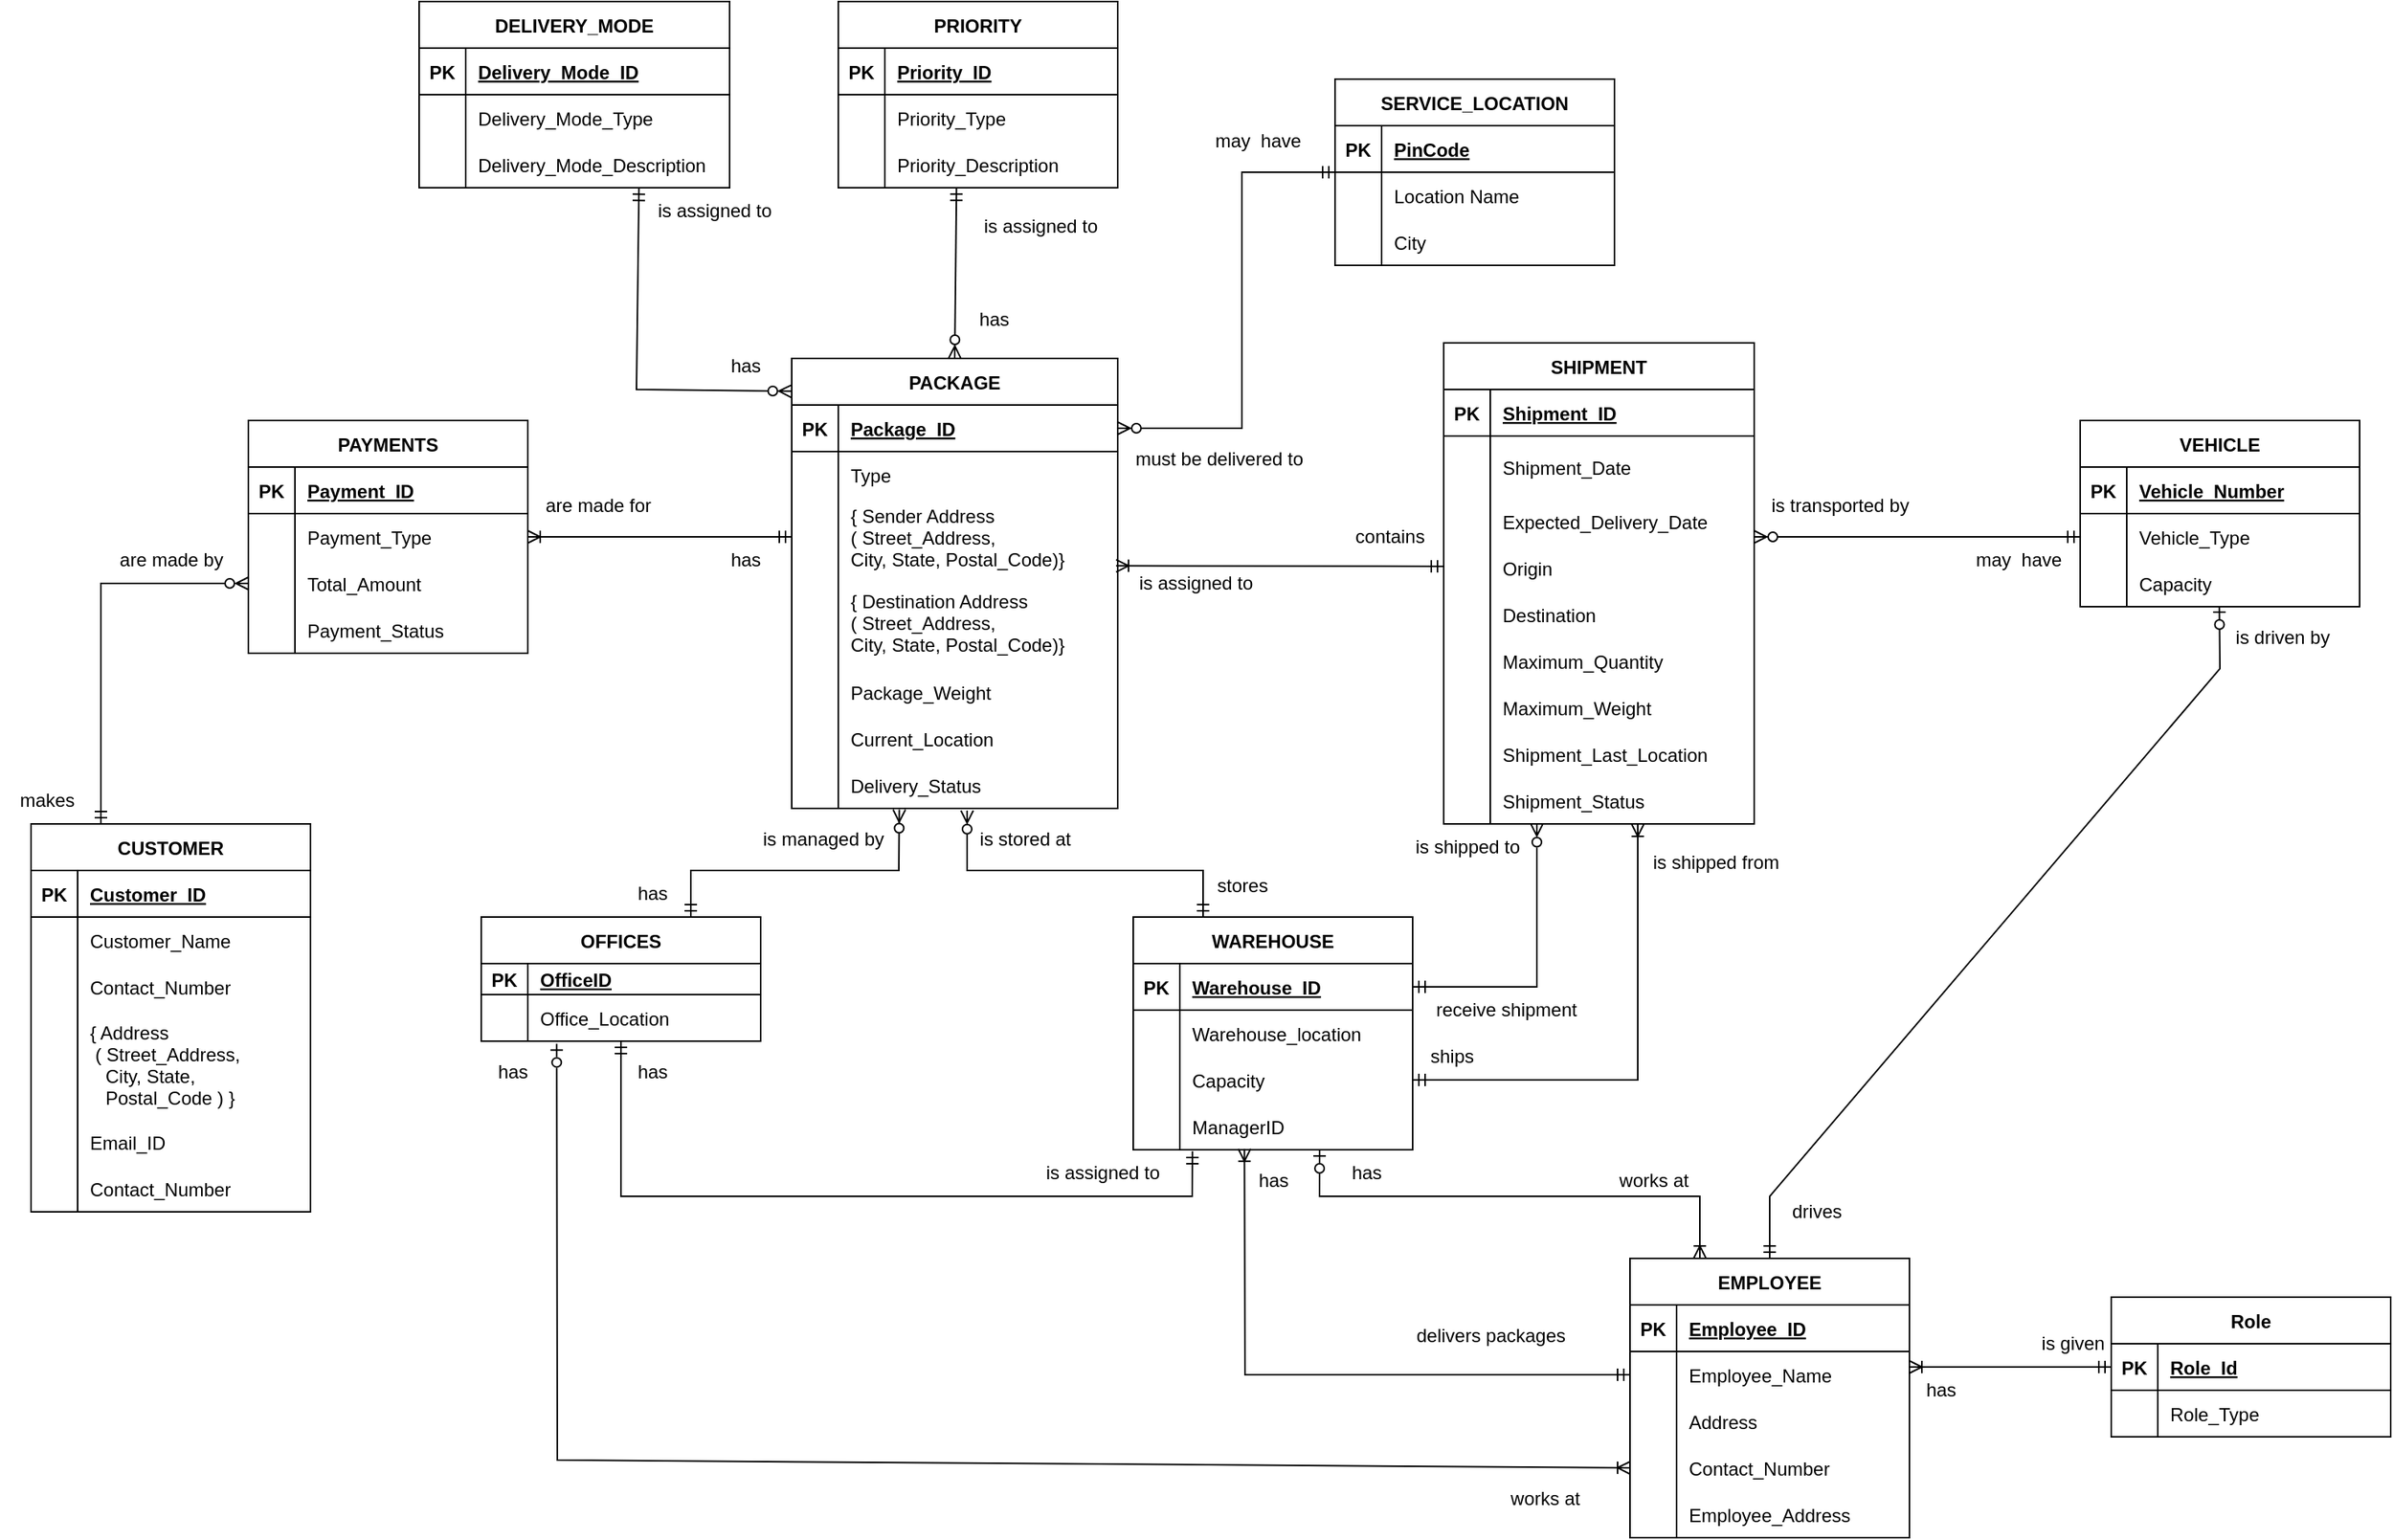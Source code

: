 <mxfile version="20.4.0" type="google"><diagram id="0ykNF2DcC8VDia7TdNiv" name="Page-1"><mxGraphModel grid="1" page="0" gridSize="10" guides="1" tooltips="1" connect="1" arrows="1" fold="1" pageScale="1" pageWidth="850" pageHeight="1100" math="0" shadow="0"><root><mxCell id="0"/><mxCell id="1" parent="0"/><mxCell id="CB0dm75jKUrmfePmbeFb-1" value="CUSTOMER" style="shape=table;startSize=30;container=1;collapsible=1;childLayout=tableLayout;fixedRows=1;rowLines=0;fontStyle=1;align=center;resizeLast=1;" vertex="1" parent="1"><mxGeometry x="740" y="-20" width="180" height="250" as="geometry"/></mxCell><mxCell id="CB0dm75jKUrmfePmbeFb-2" value="" style="shape=tableRow;horizontal=0;startSize=0;swimlaneHead=0;swimlaneBody=0;fillColor=none;collapsible=0;dropTarget=0;points=[[0,0.5],[1,0.5]];portConstraint=eastwest;top=0;left=0;right=0;bottom=1;" vertex="1" parent="CB0dm75jKUrmfePmbeFb-1"><mxGeometry y="30" width="180" height="30" as="geometry"/></mxCell><mxCell id="CB0dm75jKUrmfePmbeFb-3" value="PK" style="shape=partialRectangle;connectable=0;fillColor=none;top=0;left=0;bottom=0;right=0;fontStyle=1;overflow=hidden;" vertex="1" parent="CB0dm75jKUrmfePmbeFb-2"><mxGeometry width="30" height="30" as="geometry"><mxRectangle width="30" height="30" as="alternateBounds"/></mxGeometry></mxCell><mxCell id="CB0dm75jKUrmfePmbeFb-4" value="Customer_ID" style="shape=partialRectangle;connectable=0;fillColor=none;top=0;left=0;bottom=0;right=0;align=left;spacingLeft=6;fontStyle=5;overflow=hidden;" vertex="1" parent="CB0dm75jKUrmfePmbeFb-2"><mxGeometry x="30" width="150" height="30" as="geometry"><mxRectangle width="150" height="30" as="alternateBounds"/></mxGeometry></mxCell><mxCell id="CB0dm75jKUrmfePmbeFb-5" value="" style="shape=tableRow;horizontal=0;startSize=0;swimlaneHead=0;swimlaneBody=0;fillColor=none;collapsible=0;dropTarget=0;points=[[0,0.5],[1,0.5]];portConstraint=eastwest;top=0;left=0;right=0;bottom=0;" vertex="1" parent="CB0dm75jKUrmfePmbeFb-1"><mxGeometry y="60" width="180" height="30" as="geometry"/></mxCell><mxCell id="CB0dm75jKUrmfePmbeFb-6" value="" style="shape=partialRectangle;connectable=0;fillColor=none;top=0;left=0;bottom=0;right=0;editable=1;overflow=hidden;" vertex="1" parent="CB0dm75jKUrmfePmbeFb-5"><mxGeometry width="30" height="30" as="geometry"><mxRectangle width="30" height="30" as="alternateBounds"/></mxGeometry></mxCell><mxCell id="CB0dm75jKUrmfePmbeFb-7" value="Customer_Name" style="shape=partialRectangle;connectable=0;fillColor=none;top=0;left=0;bottom=0;right=0;align=left;spacingLeft=6;overflow=hidden;" vertex="1" parent="CB0dm75jKUrmfePmbeFb-5"><mxGeometry x="30" width="150" height="30" as="geometry"><mxRectangle width="150" height="30" as="alternateBounds"/></mxGeometry></mxCell><mxCell id="CB0dm75jKUrmfePmbeFb-8" value="" style="shape=tableRow;horizontal=0;startSize=0;swimlaneHead=0;swimlaneBody=0;fillColor=none;collapsible=0;dropTarget=0;points=[[0,0.5],[1,0.5]];portConstraint=eastwest;top=0;left=0;right=0;bottom=0;" vertex="1" parent="CB0dm75jKUrmfePmbeFb-1"><mxGeometry y="90" width="180" height="30" as="geometry"/></mxCell><mxCell id="CB0dm75jKUrmfePmbeFb-9" value="" style="shape=partialRectangle;connectable=0;fillColor=none;top=0;left=0;bottom=0;right=0;editable=1;overflow=hidden;" vertex="1" parent="CB0dm75jKUrmfePmbeFb-8"><mxGeometry width="30" height="30" as="geometry"><mxRectangle width="30" height="30" as="alternateBounds"/></mxGeometry></mxCell><mxCell id="CB0dm75jKUrmfePmbeFb-10" value="Contact_Number " style="shape=partialRectangle;connectable=0;fillColor=none;top=0;left=0;bottom=0;right=0;align=left;spacingLeft=6;overflow=hidden;" vertex="1" parent="CB0dm75jKUrmfePmbeFb-8"><mxGeometry x="30" width="150" height="30" as="geometry"><mxRectangle width="150" height="30" as="alternateBounds"/></mxGeometry></mxCell><mxCell id="CB0dm75jKUrmfePmbeFb-11" value="" style="shape=tableRow;horizontal=0;startSize=0;swimlaneHead=0;swimlaneBody=0;fillColor=none;collapsible=0;dropTarget=0;points=[[0,0.5],[1,0.5]];portConstraint=eastwest;top=0;left=0;right=0;bottom=0;" vertex="1" parent="CB0dm75jKUrmfePmbeFb-1"><mxGeometry y="120" width="180" height="70" as="geometry"/></mxCell><mxCell id="CB0dm75jKUrmfePmbeFb-12" value="" style="shape=partialRectangle;connectable=0;fillColor=none;top=0;left=0;bottom=0;right=0;editable=1;overflow=hidden;" vertex="1" parent="CB0dm75jKUrmfePmbeFb-11"><mxGeometry width="30" height="70" as="geometry"><mxRectangle width="30" height="70" as="alternateBounds"/></mxGeometry></mxCell><mxCell id="CB0dm75jKUrmfePmbeFb-13" value="{ Address&#xA; ( Street_Address,&#xA;   City, State,&#xA;   Postal_Code ) }" style="shape=partialRectangle;connectable=0;fillColor=none;top=0;left=0;bottom=0;right=0;align=left;spacingLeft=6;overflow=hidden;" vertex="1" parent="CB0dm75jKUrmfePmbeFb-11"><mxGeometry x="30" width="150" height="70" as="geometry"><mxRectangle width="150" height="70" as="alternateBounds"/></mxGeometry></mxCell><mxCell id="CB0dm75jKUrmfePmbeFb-21" value="" style="shape=tableRow;horizontal=0;startSize=0;swimlaneHead=0;swimlaneBody=0;fillColor=none;collapsible=0;dropTarget=0;points=[[0,0.5],[1,0.5]];portConstraint=eastwest;top=0;left=0;right=0;bottom=0;" vertex="1" parent="CB0dm75jKUrmfePmbeFb-1"><mxGeometry y="190" width="180" height="30" as="geometry"/></mxCell><mxCell id="CB0dm75jKUrmfePmbeFb-22" value="" style="shape=partialRectangle;connectable=0;fillColor=none;top=0;left=0;bottom=0;right=0;editable=1;overflow=hidden;" vertex="1" parent="CB0dm75jKUrmfePmbeFb-21"><mxGeometry width="30" height="30" as="geometry"><mxRectangle width="30" height="30" as="alternateBounds"/></mxGeometry></mxCell><mxCell id="CB0dm75jKUrmfePmbeFb-23" value="Email_ID" style="shape=partialRectangle;connectable=0;fillColor=none;top=0;left=0;bottom=0;right=0;align=left;spacingLeft=6;overflow=hidden;" vertex="1" parent="CB0dm75jKUrmfePmbeFb-21"><mxGeometry x="30" width="150" height="30" as="geometry"><mxRectangle width="150" height="30" as="alternateBounds"/></mxGeometry></mxCell><mxCell id="CB0dm75jKUrmfePmbeFb-18" value="" style="shape=tableRow;horizontal=0;startSize=0;swimlaneHead=0;swimlaneBody=0;fillColor=none;collapsible=0;dropTarget=0;points=[[0,0.5],[1,0.5]];portConstraint=eastwest;top=0;left=0;right=0;bottom=0;" vertex="1" parent="CB0dm75jKUrmfePmbeFb-1"><mxGeometry y="220" width="180" height="30" as="geometry"/></mxCell><mxCell id="CB0dm75jKUrmfePmbeFb-19" value="" style="shape=partialRectangle;connectable=0;fillColor=none;top=0;left=0;bottom=0;right=0;editable=1;overflow=hidden;" vertex="1" parent="CB0dm75jKUrmfePmbeFb-18"><mxGeometry width="30" height="30" as="geometry"><mxRectangle width="30" height="30" as="alternateBounds"/></mxGeometry></mxCell><mxCell id="CB0dm75jKUrmfePmbeFb-20" value="Contact_Number" style="shape=partialRectangle;connectable=0;fillColor=none;top=0;left=0;bottom=0;right=0;align=left;spacingLeft=6;overflow=hidden;" vertex="1" parent="CB0dm75jKUrmfePmbeFb-18"><mxGeometry x="30" width="150" height="30" as="geometry"><mxRectangle width="150" height="30" as="alternateBounds"/></mxGeometry></mxCell><mxCell id="CB0dm75jKUrmfePmbeFb-24" value="PACKAGE" style="shape=table;startSize=30;container=1;collapsible=1;childLayout=tableLayout;fixedRows=1;rowLines=0;fontStyle=1;align=center;resizeLast=1;" vertex="1" parent="1"><mxGeometry x="1230" y="-320" width="210" height="290" as="geometry"/></mxCell><mxCell id="CB0dm75jKUrmfePmbeFb-25" value="" style="shape=tableRow;horizontal=0;startSize=0;swimlaneHead=0;swimlaneBody=0;fillColor=none;collapsible=0;dropTarget=0;points=[[0,0.5],[1,0.5]];portConstraint=eastwest;top=0;left=0;right=0;bottom=1;" vertex="1" parent="CB0dm75jKUrmfePmbeFb-24"><mxGeometry y="30" width="210" height="30" as="geometry"/></mxCell><mxCell id="CB0dm75jKUrmfePmbeFb-26" value="PK" style="shape=partialRectangle;connectable=0;fillColor=none;top=0;left=0;bottom=0;right=0;fontStyle=1;overflow=hidden;" vertex="1" parent="CB0dm75jKUrmfePmbeFb-25"><mxGeometry width="30" height="30" as="geometry"><mxRectangle width="30" height="30" as="alternateBounds"/></mxGeometry></mxCell><mxCell id="CB0dm75jKUrmfePmbeFb-27" value="Package_ID" style="shape=partialRectangle;connectable=0;fillColor=none;top=0;left=0;bottom=0;right=0;align=left;spacingLeft=6;fontStyle=5;overflow=hidden;" vertex="1" parent="CB0dm75jKUrmfePmbeFb-25"><mxGeometry x="30" width="180" height="30" as="geometry"><mxRectangle width="180" height="30" as="alternateBounds"/></mxGeometry></mxCell><mxCell id="CB0dm75jKUrmfePmbeFb-28" value="" style="shape=tableRow;horizontal=0;startSize=0;swimlaneHead=0;swimlaneBody=0;fillColor=none;collapsible=0;dropTarget=0;points=[[0,0.5],[1,0.5]];portConstraint=eastwest;top=0;left=0;right=0;bottom=0;" vertex="1" parent="CB0dm75jKUrmfePmbeFb-24"><mxGeometry y="60" width="210" height="30" as="geometry"/></mxCell><mxCell id="CB0dm75jKUrmfePmbeFb-29" value="" style="shape=partialRectangle;connectable=0;fillColor=none;top=0;left=0;bottom=0;right=0;editable=1;overflow=hidden;" vertex="1" parent="CB0dm75jKUrmfePmbeFb-28"><mxGeometry width="30" height="30" as="geometry"><mxRectangle width="30" height="30" as="alternateBounds"/></mxGeometry></mxCell><mxCell id="CB0dm75jKUrmfePmbeFb-30" value="Type" style="shape=partialRectangle;connectable=0;fillColor=none;top=0;left=0;bottom=0;right=0;align=left;spacingLeft=6;overflow=hidden;" vertex="1" parent="CB0dm75jKUrmfePmbeFb-28"><mxGeometry x="30" width="180" height="30" as="geometry"><mxRectangle width="180" height="30" as="alternateBounds"/></mxGeometry></mxCell><mxCell id="CB0dm75jKUrmfePmbeFb-31" value="" style="shape=tableRow;horizontal=0;startSize=0;swimlaneHead=0;swimlaneBody=0;fillColor=none;collapsible=0;dropTarget=0;points=[[0,0.5],[1,0.5]];portConstraint=eastwest;top=0;left=0;right=0;bottom=0;" vertex="1" parent="CB0dm75jKUrmfePmbeFb-24"><mxGeometry y="90" width="210" height="50" as="geometry"/></mxCell><mxCell id="CB0dm75jKUrmfePmbeFb-32" value="" style="shape=partialRectangle;connectable=0;fillColor=none;top=0;left=0;bottom=0;right=0;editable=1;overflow=hidden;" vertex="1" parent="CB0dm75jKUrmfePmbeFb-31"><mxGeometry width="30" height="50" as="geometry"><mxRectangle width="30" height="50" as="alternateBounds"/></mxGeometry></mxCell><mxCell id="CB0dm75jKUrmfePmbeFb-33" value="{ Sender Address&#xA;( Street_Address,&#xA;City, State, Postal_Code)}" style="shape=partialRectangle;connectable=0;fillColor=none;top=0;left=0;bottom=0;right=0;align=left;spacingLeft=6;overflow=hidden;" vertex="1" parent="CB0dm75jKUrmfePmbeFb-31"><mxGeometry x="30" width="180" height="50" as="geometry"><mxRectangle width="180" height="50" as="alternateBounds"/></mxGeometry></mxCell><mxCell id="CB0dm75jKUrmfePmbeFb-34" value="" style="shape=tableRow;horizontal=0;startSize=0;swimlaneHead=0;swimlaneBody=0;fillColor=none;collapsible=0;dropTarget=0;points=[[0,0.5],[1,0.5]];portConstraint=eastwest;top=0;left=0;right=0;bottom=0;" vertex="1" parent="CB0dm75jKUrmfePmbeFb-24"><mxGeometry y="140" width="210" height="60" as="geometry"/></mxCell><mxCell id="CB0dm75jKUrmfePmbeFb-35" value="" style="shape=partialRectangle;connectable=0;fillColor=none;top=0;left=0;bottom=0;right=0;editable=1;overflow=hidden;" vertex="1" parent="CB0dm75jKUrmfePmbeFb-34"><mxGeometry width="30" height="60" as="geometry"><mxRectangle width="30" height="60" as="alternateBounds"/></mxGeometry></mxCell><mxCell id="CB0dm75jKUrmfePmbeFb-36" value="{ Destination Address&#xA;( Street_Address,&#xA;City, State, Postal_Code)}" style="shape=partialRectangle;connectable=0;fillColor=none;top=0;left=0;bottom=0;right=0;align=left;spacingLeft=6;overflow=hidden;" vertex="1" parent="CB0dm75jKUrmfePmbeFb-34"><mxGeometry x="30" width="180" height="60" as="geometry"><mxRectangle width="180" height="60" as="alternateBounds"/></mxGeometry></mxCell><mxCell id="rv5OwTvdza0dPvLiPd_k-101" value="" style="shape=tableRow;horizontal=0;startSize=0;swimlaneHead=0;swimlaneBody=0;fillColor=none;collapsible=0;dropTarget=0;points=[[0,0.5],[1,0.5]];portConstraint=eastwest;top=0;left=0;right=0;bottom=0;" vertex="1" parent="CB0dm75jKUrmfePmbeFb-24"><mxGeometry y="200" width="210" height="30" as="geometry"/></mxCell><mxCell id="rv5OwTvdza0dPvLiPd_k-102" value="" style="shape=partialRectangle;connectable=0;fillColor=none;top=0;left=0;bottom=0;right=0;editable=1;overflow=hidden;" vertex="1" parent="rv5OwTvdza0dPvLiPd_k-101"><mxGeometry width="30" height="30" as="geometry"><mxRectangle width="30" height="30" as="alternateBounds"/></mxGeometry></mxCell><mxCell id="rv5OwTvdza0dPvLiPd_k-103" value="Package_Weight" style="shape=partialRectangle;connectable=0;fillColor=none;top=0;left=0;bottom=0;right=0;align=left;spacingLeft=6;overflow=hidden;" vertex="1" parent="rv5OwTvdza0dPvLiPd_k-101"><mxGeometry x="30" width="180" height="30" as="geometry"><mxRectangle width="180" height="30" as="alternateBounds"/></mxGeometry></mxCell><mxCell id="2BsEKMEB1v8BZB6AgVdM-216" value="" style="shape=tableRow;horizontal=0;startSize=0;swimlaneHead=0;swimlaneBody=0;fillColor=none;collapsible=0;dropTarget=0;points=[[0,0.5],[1,0.5]];portConstraint=eastwest;top=0;left=0;right=0;bottom=0;" vertex="1" parent="CB0dm75jKUrmfePmbeFb-24"><mxGeometry y="230" width="210" height="30" as="geometry"/></mxCell><mxCell id="2BsEKMEB1v8BZB6AgVdM-217" value="" style="shape=partialRectangle;connectable=0;fillColor=none;top=0;left=0;bottom=0;right=0;editable=1;overflow=hidden;" vertex="1" parent="2BsEKMEB1v8BZB6AgVdM-216"><mxGeometry width="30" height="30" as="geometry"><mxRectangle width="30" height="30" as="alternateBounds"/></mxGeometry></mxCell><mxCell id="2BsEKMEB1v8BZB6AgVdM-218" value="Current_Location" style="shape=partialRectangle;connectable=0;fillColor=none;top=0;left=0;bottom=0;right=0;align=left;spacingLeft=6;overflow=hidden;" vertex="1" parent="2BsEKMEB1v8BZB6AgVdM-216"><mxGeometry x="30" width="180" height="30" as="geometry"><mxRectangle width="180" height="30" as="alternateBounds"/></mxGeometry></mxCell><mxCell id="2BsEKMEB1v8BZB6AgVdM-219" value="" style="shape=tableRow;horizontal=0;startSize=0;swimlaneHead=0;swimlaneBody=0;fillColor=none;collapsible=0;dropTarget=0;points=[[0,0.5],[1,0.5]];portConstraint=eastwest;top=0;left=0;right=0;bottom=0;" vertex="1" parent="CB0dm75jKUrmfePmbeFb-24"><mxGeometry y="260" width="210" height="30" as="geometry"/></mxCell><mxCell id="2BsEKMEB1v8BZB6AgVdM-220" value="" style="shape=partialRectangle;connectable=0;fillColor=none;top=0;left=0;bottom=0;right=0;editable=1;overflow=hidden;" vertex="1" parent="2BsEKMEB1v8BZB6AgVdM-219"><mxGeometry width="30" height="30" as="geometry"><mxRectangle width="30" height="30" as="alternateBounds"/></mxGeometry></mxCell><mxCell id="2BsEKMEB1v8BZB6AgVdM-221" value="Delivery_Status" style="shape=partialRectangle;connectable=0;fillColor=none;top=0;left=0;bottom=0;right=0;align=left;spacingLeft=6;overflow=hidden;" vertex="1" parent="2BsEKMEB1v8BZB6AgVdM-219"><mxGeometry x="30" width="180" height="30" as="geometry"><mxRectangle width="180" height="30" as="alternateBounds"/></mxGeometry></mxCell><mxCell id="CB0dm75jKUrmfePmbeFb-37" value="WAREHOUSE" style="shape=table;startSize=30;container=1;collapsible=1;childLayout=tableLayout;fixedRows=1;rowLines=0;fontStyle=1;align=center;resizeLast=1;" vertex="1" parent="1"><mxGeometry x="1450" y="40" width="180" height="150" as="geometry"/></mxCell><mxCell id="CB0dm75jKUrmfePmbeFb-38" value="" style="shape=tableRow;horizontal=0;startSize=0;swimlaneHead=0;swimlaneBody=0;fillColor=none;collapsible=0;dropTarget=0;points=[[0,0.5],[1,0.5]];portConstraint=eastwest;top=0;left=0;right=0;bottom=1;" vertex="1" parent="CB0dm75jKUrmfePmbeFb-37"><mxGeometry y="30" width="180" height="30" as="geometry"/></mxCell><mxCell id="CB0dm75jKUrmfePmbeFb-39" value="PK" style="shape=partialRectangle;connectable=0;fillColor=none;top=0;left=0;bottom=0;right=0;fontStyle=1;overflow=hidden;" vertex="1" parent="CB0dm75jKUrmfePmbeFb-38"><mxGeometry width="30" height="30" as="geometry"><mxRectangle width="30" height="30" as="alternateBounds"/></mxGeometry></mxCell><mxCell id="CB0dm75jKUrmfePmbeFb-40" value="Warehouse_ID" style="shape=partialRectangle;connectable=0;fillColor=none;top=0;left=0;bottom=0;right=0;align=left;spacingLeft=6;fontStyle=5;overflow=hidden;" vertex="1" parent="CB0dm75jKUrmfePmbeFb-38"><mxGeometry x="30" width="150" height="30" as="geometry"><mxRectangle width="150" height="30" as="alternateBounds"/></mxGeometry></mxCell><mxCell id="CB0dm75jKUrmfePmbeFb-41" value="" style="shape=tableRow;horizontal=0;startSize=0;swimlaneHead=0;swimlaneBody=0;fillColor=none;collapsible=0;dropTarget=0;points=[[0,0.5],[1,0.5]];portConstraint=eastwest;top=0;left=0;right=0;bottom=0;" vertex="1" parent="CB0dm75jKUrmfePmbeFb-37"><mxGeometry y="60" width="180" height="30" as="geometry"/></mxCell><mxCell id="CB0dm75jKUrmfePmbeFb-42" value="" style="shape=partialRectangle;connectable=0;fillColor=none;top=0;left=0;bottom=0;right=0;editable=1;overflow=hidden;" vertex="1" parent="CB0dm75jKUrmfePmbeFb-41"><mxGeometry width="30" height="30" as="geometry"><mxRectangle width="30" height="30" as="alternateBounds"/></mxGeometry></mxCell><mxCell id="CB0dm75jKUrmfePmbeFb-43" value="Warehouse_location" style="shape=partialRectangle;connectable=0;fillColor=none;top=0;left=0;bottom=0;right=0;align=left;spacingLeft=6;overflow=hidden;" vertex="1" parent="CB0dm75jKUrmfePmbeFb-41"><mxGeometry x="30" width="150" height="30" as="geometry"><mxRectangle width="150" height="30" as="alternateBounds"/></mxGeometry></mxCell><mxCell id="CB0dm75jKUrmfePmbeFb-44" value="" style="shape=tableRow;horizontal=0;startSize=0;swimlaneHead=0;swimlaneBody=0;fillColor=none;collapsible=0;dropTarget=0;points=[[0,0.5],[1,0.5]];portConstraint=eastwest;top=0;left=0;right=0;bottom=0;" vertex="1" parent="CB0dm75jKUrmfePmbeFb-37"><mxGeometry y="90" width="180" height="30" as="geometry"/></mxCell><mxCell id="CB0dm75jKUrmfePmbeFb-45" value="" style="shape=partialRectangle;connectable=0;fillColor=none;top=0;left=0;bottom=0;right=0;editable=1;overflow=hidden;" vertex="1" parent="CB0dm75jKUrmfePmbeFb-44"><mxGeometry width="30" height="30" as="geometry"><mxRectangle width="30" height="30" as="alternateBounds"/></mxGeometry></mxCell><mxCell id="CB0dm75jKUrmfePmbeFb-46" value="Capacity" style="shape=partialRectangle;connectable=0;fillColor=none;top=0;left=0;bottom=0;right=0;align=left;spacingLeft=6;overflow=hidden;" vertex="1" parent="CB0dm75jKUrmfePmbeFb-44"><mxGeometry x="30" width="150" height="30" as="geometry"><mxRectangle width="150" height="30" as="alternateBounds"/></mxGeometry></mxCell><mxCell id="CB0dm75jKUrmfePmbeFb-47" value="" style="shape=tableRow;horizontal=0;startSize=0;swimlaneHead=0;swimlaneBody=0;fillColor=none;collapsible=0;dropTarget=0;points=[[0,0.5],[1,0.5]];portConstraint=eastwest;top=0;left=0;right=0;bottom=0;" vertex="1" parent="CB0dm75jKUrmfePmbeFb-37"><mxGeometry y="120" width="180" height="30" as="geometry"/></mxCell><mxCell id="CB0dm75jKUrmfePmbeFb-48" value="" style="shape=partialRectangle;connectable=0;fillColor=none;top=0;left=0;bottom=0;right=0;editable=1;overflow=hidden;" vertex="1" parent="CB0dm75jKUrmfePmbeFb-47"><mxGeometry width="30" height="30" as="geometry"><mxRectangle width="30" height="30" as="alternateBounds"/></mxGeometry></mxCell><mxCell id="CB0dm75jKUrmfePmbeFb-49" value="ManagerID" style="shape=partialRectangle;connectable=0;fillColor=none;top=0;left=0;bottom=0;right=0;align=left;spacingLeft=6;overflow=hidden;" vertex="1" parent="CB0dm75jKUrmfePmbeFb-47"><mxGeometry x="30" width="150" height="30" as="geometry"><mxRectangle width="150" height="30" as="alternateBounds"/></mxGeometry></mxCell><mxCell id="CB0dm75jKUrmfePmbeFb-50" value="SHIPMENT" style="shape=table;startSize=30;container=1;collapsible=1;childLayout=tableLayout;fixedRows=1;rowLines=0;fontStyle=1;align=center;resizeLast=1;" vertex="1" parent="1"><mxGeometry x="1650" y="-330" width="200" height="310" as="geometry"/></mxCell><mxCell id="CB0dm75jKUrmfePmbeFb-51" value="" style="shape=tableRow;horizontal=0;startSize=0;swimlaneHead=0;swimlaneBody=0;fillColor=none;collapsible=0;dropTarget=0;points=[[0,0.5],[1,0.5]];portConstraint=eastwest;top=0;left=0;right=0;bottom=1;" vertex="1" parent="CB0dm75jKUrmfePmbeFb-50"><mxGeometry y="30" width="200" height="30" as="geometry"/></mxCell><mxCell id="CB0dm75jKUrmfePmbeFb-52" value="PK" style="shape=partialRectangle;connectable=0;fillColor=none;top=0;left=0;bottom=0;right=0;fontStyle=1;overflow=hidden;" vertex="1" parent="CB0dm75jKUrmfePmbeFb-51"><mxGeometry width="30" height="30" as="geometry"><mxRectangle width="30" height="30" as="alternateBounds"/></mxGeometry></mxCell><mxCell id="CB0dm75jKUrmfePmbeFb-53" value="Shipment_ID" style="shape=partialRectangle;connectable=0;fillColor=none;top=0;left=0;bottom=0;right=0;align=left;spacingLeft=6;fontStyle=5;overflow=hidden;" vertex="1" parent="CB0dm75jKUrmfePmbeFb-51"><mxGeometry x="30" width="170" height="30" as="geometry"><mxRectangle width="170" height="30" as="alternateBounds"/></mxGeometry></mxCell><mxCell id="CB0dm75jKUrmfePmbeFb-54" value="" style="shape=tableRow;horizontal=0;startSize=0;swimlaneHead=0;swimlaneBody=0;fillColor=none;collapsible=0;dropTarget=0;points=[[0,0.5],[1,0.5]];portConstraint=eastwest;top=0;left=0;right=0;bottom=0;" vertex="1" parent="CB0dm75jKUrmfePmbeFb-50"><mxGeometry y="60" width="200" height="40" as="geometry"/></mxCell><mxCell id="CB0dm75jKUrmfePmbeFb-55" value="" style="shape=partialRectangle;connectable=0;fillColor=none;top=0;left=0;bottom=0;right=0;editable=1;overflow=hidden;" vertex="1" parent="CB0dm75jKUrmfePmbeFb-54"><mxGeometry width="30" height="40" as="geometry"><mxRectangle width="30" height="40" as="alternateBounds"/></mxGeometry></mxCell><mxCell id="CB0dm75jKUrmfePmbeFb-56" value="Shipment_Date" style="shape=partialRectangle;connectable=0;fillColor=none;top=0;left=0;bottom=0;right=0;align=left;spacingLeft=6;overflow=hidden;" vertex="1" parent="CB0dm75jKUrmfePmbeFb-54"><mxGeometry x="30" width="170" height="40" as="geometry"><mxRectangle width="170" height="40" as="alternateBounds"/></mxGeometry></mxCell><mxCell id="CB0dm75jKUrmfePmbeFb-57" value="" style="shape=tableRow;horizontal=0;startSize=0;swimlaneHead=0;swimlaneBody=0;fillColor=none;collapsible=0;dropTarget=0;points=[[0,0.5],[1,0.5]];portConstraint=eastwest;top=0;left=0;right=0;bottom=0;" vertex="1" parent="CB0dm75jKUrmfePmbeFb-50"><mxGeometry y="100" width="200" height="30" as="geometry"/></mxCell><mxCell id="CB0dm75jKUrmfePmbeFb-58" value="" style="shape=partialRectangle;connectable=0;fillColor=none;top=0;left=0;bottom=0;right=0;editable=1;overflow=hidden;" vertex="1" parent="CB0dm75jKUrmfePmbeFb-57"><mxGeometry width="30" height="30" as="geometry"><mxRectangle width="30" height="30" as="alternateBounds"/></mxGeometry></mxCell><mxCell id="CB0dm75jKUrmfePmbeFb-59" value="Expected_Delivery_Date" style="shape=partialRectangle;connectable=0;fillColor=none;top=0;left=0;bottom=0;right=0;align=left;spacingLeft=6;overflow=hidden;" vertex="1" parent="CB0dm75jKUrmfePmbeFb-57"><mxGeometry x="30" width="170" height="30" as="geometry"><mxRectangle width="170" height="30" as="alternateBounds"/></mxGeometry></mxCell><mxCell id="CB0dm75jKUrmfePmbeFb-60" value="" style="shape=tableRow;horizontal=0;startSize=0;swimlaneHead=0;swimlaneBody=0;fillColor=none;collapsible=0;dropTarget=0;points=[[0,0.5],[1,0.5]];portConstraint=eastwest;top=0;left=0;right=0;bottom=0;" vertex="1" parent="CB0dm75jKUrmfePmbeFb-50"><mxGeometry y="130" width="200" height="30" as="geometry"/></mxCell><mxCell id="CB0dm75jKUrmfePmbeFb-61" value="" style="shape=partialRectangle;connectable=0;fillColor=none;top=0;left=0;bottom=0;right=0;editable=1;overflow=hidden;" vertex="1" parent="CB0dm75jKUrmfePmbeFb-60"><mxGeometry width="30" height="30" as="geometry"><mxRectangle width="30" height="30" as="alternateBounds"/></mxGeometry></mxCell><mxCell id="CB0dm75jKUrmfePmbeFb-62" value="Origin" style="shape=partialRectangle;connectable=0;fillColor=none;top=0;left=0;bottom=0;right=0;align=left;spacingLeft=6;overflow=hidden;" vertex="1" parent="CB0dm75jKUrmfePmbeFb-60"><mxGeometry x="30" width="170" height="30" as="geometry"><mxRectangle width="170" height="30" as="alternateBounds"/></mxGeometry></mxCell><mxCell id="CB0dm75jKUrmfePmbeFb-64" value="" style="shape=tableRow;horizontal=0;startSize=0;swimlaneHead=0;swimlaneBody=0;fillColor=none;collapsible=0;dropTarget=0;points=[[0,0.5],[1,0.5]];portConstraint=eastwest;top=0;left=0;right=0;bottom=0;" vertex="1" parent="CB0dm75jKUrmfePmbeFb-50"><mxGeometry y="160" width="200" height="30" as="geometry"/></mxCell><mxCell id="CB0dm75jKUrmfePmbeFb-65" value="" style="shape=partialRectangle;connectable=0;fillColor=none;top=0;left=0;bottom=0;right=0;editable=1;overflow=hidden;" vertex="1" parent="CB0dm75jKUrmfePmbeFb-64"><mxGeometry width="30" height="30" as="geometry"><mxRectangle width="30" height="30" as="alternateBounds"/></mxGeometry></mxCell><mxCell id="CB0dm75jKUrmfePmbeFb-66" value="Destination" style="shape=partialRectangle;connectable=0;fillColor=none;top=0;left=0;bottom=0;right=0;align=left;spacingLeft=6;overflow=hidden;" vertex="1" parent="CB0dm75jKUrmfePmbeFb-64"><mxGeometry x="30" width="170" height="30" as="geometry"><mxRectangle width="170" height="30" as="alternateBounds"/></mxGeometry></mxCell><mxCell id="rv5OwTvdza0dPvLiPd_k-97" value="" style="shape=tableRow;horizontal=0;startSize=0;swimlaneHead=0;swimlaneBody=0;fillColor=none;collapsible=0;dropTarget=0;points=[[0,0.5],[1,0.5]];portConstraint=eastwest;top=0;left=0;right=0;bottom=0;" vertex="1" parent="CB0dm75jKUrmfePmbeFb-50"><mxGeometry y="190" width="200" height="30" as="geometry"/></mxCell><mxCell id="rv5OwTvdza0dPvLiPd_k-98" value="" style="shape=partialRectangle;connectable=0;fillColor=none;top=0;left=0;bottom=0;right=0;editable=1;overflow=hidden;" vertex="1" parent="rv5OwTvdza0dPvLiPd_k-97"><mxGeometry width="30" height="30" as="geometry"><mxRectangle width="30" height="30" as="alternateBounds"/></mxGeometry></mxCell><mxCell id="rv5OwTvdza0dPvLiPd_k-99" value="Maximum_Quantity" style="shape=partialRectangle;connectable=0;fillColor=none;top=0;left=0;bottom=0;right=0;align=left;spacingLeft=6;overflow=hidden;" vertex="1" parent="rv5OwTvdza0dPvLiPd_k-97"><mxGeometry x="30" width="170" height="30" as="geometry"><mxRectangle width="170" height="30" as="alternateBounds"/></mxGeometry></mxCell><mxCell id="2BsEKMEB1v8BZB6AgVdM-58" value="" style="shape=tableRow;horizontal=0;startSize=0;swimlaneHead=0;swimlaneBody=0;fillColor=none;collapsible=0;dropTarget=0;points=[[0,0.5],[1,0.5]];portConstraint=eastwest;top=0;left=0;right=0;bottom=0;" vertex="1" parent="CB0dm75jKUrmfePmbeFb-50"><mxGeometry y="220" width="200" height="30" as="geometry"/></mxCell><mxCell id="2BsEKMEB1v8BZB6AgVdM-59" value="" style="shape=partialRectangle;connectable=0;fillColor=none;top=0;left=0;bottom=0;right=0;editable=1;overflow=hidden;" vertex="1" parent="2BsEKMEB1v8BZB6AgVdM-58"><mxGeometry width="30" height="30" as="geometry"><mxRectangle width="30" height="30" as="alternateBounds"/></mxGeometry></mxCell><mxCell id="2BsEKMEB1v8BZB6AgVdM-60" value="Maximum_Weight" style="shape=partialRectangle;connectable=0;fillColor=none;top=0;left=0;bottom=0;right=0;align=left;spacingLeft=6;overflow=hidden;" vertex="1" parent="2BsEKMEB1v8BZB6AgVdM-58"><mxGeometry x="30" width="170" height="30" as="geometry"><mxRectangle width="170" height="30" as="alternateBounds"/></mxGeometry></mxCell><mxCell id="2BsEKMEB1v8BZB6AgVdM-223" value="" style="shape=tableRow;horizontal=0;startSize=0;swimlaneHead=0;swimlaneBody=0;fillColor=none;collapsible=0;dropTarget=0;points=[[0,0.5],[1,0.5]];portConstraint=eastwest;top=0;left=0;right=0;bottom=0;" vertex="1" parent="CB0dm75jKUrmfePmbeFb-50"><mxGeometry y="250" width="200" height="30" as="geometry"/></mxCell><mxCell id="2BsEKMEB1v8BZB6AgVdM-224" value="" style="shape=partialRectangle;connectable=0;fillColor=none;top=0;left=0;bottom=0;right=0;editable=1;overflow=hidden;" vertex="1" parent="2BsEKMEB1v8BZB6AgVdM-223"><mxGeometry width="30" height="30" as="geometry"><mxRectangle width="30" height="30" as="alternateBounds"/></mxGeometry></mxCell><mxCell id="2BsEKMEB1v8BZB6AgVdM-225" value="Shipment_Last_Location" style="shape=partialRectangle;connectable=0;fillColor=none;top=0;left=0;bottom=0;right=0;align=left;spacingLeft=6;overflow=hidden;" vertex="1" parent="2BsEKMEB1v8BZB6AgVdM-223"><mxGeometry x="30" width="170" height="30" as="geometry"><mxRectangle width="170" height="30" as="alternateBounds"/></mxGeometry></mxCell><mxCell id="2BsEKMEB1v8BZB6AgVdM-226" value="" style="shape=tableRow;horizontal=0;startSize=0;swimlaneHead=0;swimlaneBody=0;fillColor=none;collapsible=0;dropTarget=0;points=[[0,0.5],[1,0.5]];portConstraint=eastwest;top=0;left=0;right=0;bottom=0;" vertex="1" parent="CB0dm75jKUrmfePmbeFb-50"><mxGeometry y="280" width="200" height="30" as="geometry"/></mxCell><mxCell id="2BsEKMEB1v8BZB6AgVdM-227" value="" style="shape=partialRectangle;connectable=0;fillColor=none;top=0;left=0;bottom=0;right=0;editable=1;overflow=hidden;" vertex="1" parent="2BsEKMEB1v8BZB6AgVdM-226"><mxGeometry width="30" height="30" as="geometry"><mxRectangle width="30" height="30" as="alternateBounds"/></mxGeometry></mxCell><mxCell id="2BsEKMEB1v8BZB6AgVdM-228" value="Shipment_Status" style="shape=partialRectangle;connectable=0;fillColor=none;top=0;left=0;bottom=0;right=0;align=left;spacingLeft=6;overflow=hidden;" vertex="1" parent="2BsEKMEB1v8BZB6AgVdM-226"><mxGeometry x="30" width="170" height="30" as="geometry"><mxRectangle width="170" height="30" as="alternateBounds"/></mxGeometry></mxCell><mxCell id="2BsEKMEB1v8BZB6AgVdM-254" style="edgeStyle=none;rounded=0;orthogonalLoop=1;jettySize=auto;html=1;entryX=1;entryY=0.5;entryDx=0;entryDy=0;startArrow=ERzeroToMany;startFill=0;endArrow=ERzeroToMany;endFill=0;" edge="1" parent="CB0dm75jKUrmfePmbeFb-50" source="CB0dm75jKUrmfePmbeFb-51" target="CB0dm75jKUrmfePmbeFb-51"><mxGeometry relative="1" as="geometry"/></mxCell><mxCell id="CB0dm75jKUrmfePmbeFb-67" value="VEHICLE" style="shape=table;startSize=30;container=1;collapsible=1;childLayout=tableLayout;fixedRows=1;rowLines=0;fontStyle=1;align=center;resizeLast=1;" vertex="1" parent="1"><mxGeometry x="2060" y="-280" width="180" height="120" as="geometry"/></mxCell><mxCell id="CB0dm75jKUrmfePmbeFb-68" value="" style="shape=tableRow;horizontal=0;startSize=0;swimlaneHead=0;swimlaneBody=0;fillColor=none;collapsible=0;dropTarget=0;points=[[0,0.5],[1,0.5]];portConstraint=eastwest;top=0;left=0;right=0;bottom=1;" vertex="1" parent="CB0dm75jKUrmfePmbeFb-67"><mxGeometry y="30" width="180" height="30" as="geometry"/></mxCell><mxCell id="CB0dm75jKUrmfePmbeFb-69" value="PK" style="shape=partialRectangle;connectable=0;fillColor=none;top=0;left=0;bottom=0;right=0;fontStyle=1;overflow=hidden;" vertex="1" parent="CB0dm75jKUrmfePmbeFb-68"><mxGeometry width="30" height="30" as="geometry"><mxRectangle width="30" height="30" as="alternateBounds"/></mxGeometry></mxCell><mxCell id="CB0dm75jKUrmfePmbeFb-70" value="Vehicle_Number" style="shape=partialRectangle;connectable=0;fillColor=none;top=0;left=0;bottom=0;right=0;align=left;spacingLeft=6;fontStyle=5;overflow=hidden;" vertex="1" parent="CB0dm75jKUrmfePmbeFb-68"><mxGeometry x="30" width="150" height="30" as="geometry"><mxRectangle width="150" height="30" as="alternateBounds"/></mxGeometry></mxCell><mxCell id="CB0dm75jKUrmfePmbeFb-71" value="" style="shape=tableRow;horizontal=0;startSize=0;swimlaneHead=0;swimlaneBody=0;fillColor=none;collapsible=0;dropTarget=0;points=[[0,0.5],[1,0.5]];portConstraint=eastwest;top=0;left=0;right=0;bottom=0;" vertex="1" parent="CB0dm75jKUrmfePmbeFb-67"><mxGeometry y="60" width="180" height="30" as="geometry"/></mxCell><mxCell id="CB0dm75jKUrmfePmbeFb-72" value="" style="shape=partialRectangle;connectable=0;fillColor=none;top=0;left=0;bottom=0;right=0;editable=1;overflow=hidden;" vertex="1" parent="CB0dm75jKUrmfePmbeFb-71"><mxGeometry width="30" height="30" as="geometry"><mxRectangle width="30" height="30" as="alternateBounds"/></mxGeometry></mxCell><mxCell id="CB0dm75jKUrmfePmbeFb-73" value="Vehicle_Type" style="shape=partialRectangle;connectable=0;fillColor=none;top=0;left=0;bottom=0;right=0;align=left;spacingLeft=6;overflow=hidden;" vertex="1" parent="CB0dm75jKUrmfePmbeFb-71"><mxGeometry x="30" width="150" height="30" as="geometry"><mxRectangle width="150" height="30" as="alternateBounds"/></mxGeometry></mxCell><mxCell id="CB0dm75jKUrmfePmbeFb-74" value="" style="shape=tableRow;horizontal=0;startSize=0;swimlaneHead=0;swimlaneBody=0;fillColor=none;collapsible=0;dropTarget=0;points=[[0,0.5],[1,0.5]];portConstraint=eastwest;top=0;left=0;right=0;bottom=0;" vertex="1" parent="CB0dm75jKUrmfePmbeFb-67"><mxGeometry y="90" width="180" height="30" as="geometry"/></mxCell><mxCell id="CB0dm75jKUrmfePmbeFb-75" value="" style="shape=partialRectangle;connectable=0;fillColor=none;top=0;left=0;bottom=0;right=0;editable=1;overflow=hidden;" vertex="1" parent="CB0dm75jKUrmfePmbeFb-74"><mxGeometry width="30" height="30" as="geometry"><mxRectangle width="30" height="30" as="alternateBounds"/></mxGeometry></mxCell><mxCell id="CB0dm75jKUrmfePmbeFb-76" value="Capacity" style="shape=partialRectangle;connectable=0;fillColor=none;top=0;left=0;bottom=0;right=0;align=left;spacingLeft=6;overflow=hidden;" vertex="1" parent="CB0dm75jKUrmfePmbeFb-74"><mxGeometry x="30" width="150" height="30" as="geometry"><mxRectangle width="150" height="30" as="alternateBounds"/></mxGeometry></mxCell><mxCell id="0iZ2cNXQ60X2wyElKqSP-15" value="SERVICE_LOCATION" style="shape=table;startSize=30;container=1;collapsible=1;childLayout=tableLayout;fixedRows=1;rowLines=0;fontStyle=1;align=center;resizeLast=1;" vertex="1" parent="1"><mxGeometry x="1580" y="-500" width="180" height="120" as="geometry"/></mxCell><mxCell id="0iZ2cNXQ60X2wyElKqSP-16" value="" style="shape=tableRow;horizontal=0;startSize=0;swimlaneHead=0;swimlaneBody=0;fillColor=none;collapsible=0;dropTarget=0;points=[[0,0.5],[1,0.5]];portConstraint=eastwest;top=0;left=0;right=0;bottom=1;" vertex="1" parent="0iZ2cNXQ60X2wyElKqSP-15"><mxGeometry y="30" width="180" height="30" as="geometry"/></mxCell><mxCell id="0iZ2cNXQ60X2wyElKqSP-17" value="PK" style="shape=partialRectangle;connectable=0;fillColor=none;top=0;left=0;bottom=0;right=0;fontStyle=1;overflow=hidden;" vertex="1" parent="0iZ2cNXQ60X2wyElKqSP-16"><mxGeometry width="30" height="30" as="geometry"><mxRectangle width="30" height="30" as="alternateBounds"/></mxGeometry></mxCell><mxCell id="0iZ2cNXQ60X2wyElKqSP-18" value="PinCode" style="shape=partialRectangle;connectable=0;fillColor=none;top=0;left=0;bottom=0;right=0;align=left;spacingLeft=6;fontStyle=5;overflow=hidden;" vertex="1" parent="0iZ2cNXQ60X2wyElKqSP-16"><mxGeometry x="30" width="150" height="30" as="geometry"><mxRectangle width="150" height="30" as="alternateBounds"/></mxGeometry></mxCell><mxCell id="0iZ2cNXQ60X2wyElKqSP-19" value="" style="shape=tableRow;horizontal=0;startSize=0;swimlaneHead=0;swimlaneBody=0;fillColor=none;collapsible=0;dropTarget=0;points=[[0,0.5],[1,0.5]];portConstraint=eastwest;top=0;left=0;right=0;bottom=0;" vertex="1" parent="0iZ2cNXQ60X2wyElKqSP-15"><mxGeometry y="60" width="180" height="30" as="geometry"/></mxCell><mxCell id="0iZ2cNXQ60X2wyElKqSP-20" value="" style="shape=partialRectangle;connectable=0;fillColor=none;top=0;left=0;bottom=0;right=0;editable=1;overflow=hidden;" vertex="1" parent="0iZ2cNXQ60X2wyElKqSP-19"><mxGeometry width="30" height="30" as="geometry"><mxRectangle width="30" height="30" as="alternateBounds"/></mxGeometry></mxCell><mxCell id="0iZ2cNXQ60X2wyElKqSP-21" value="Location Name" style="shape=partialRectangle;connectable=0;fillColor=none;top=0;left=0;bottom=0;right=0;align=left;spacingLeft=6;overflow=hidden;" vertex="1" parent="0iZ2cNXQ60X2wyElKqSP-19"><mxGeometry x="30" width="150" height="30" as="geometry"><mxRectangle width="150" height="30" as="alternateBounds"/></mxGeometry></mxCell><mxCell id="0iZ2cNXQ60X2wyElKqSP-22" value="" style="shape=tableRow;horizontal=0;startSize=0;swimlaneHead=0;swimlaneBody=0;fillColor=none;collapsible=0;dropTarget=0;points=[[0,0.5],[1,0.5]];portConstraint=eastwest;top=0;left=0;right=0;bottom=0;" vertex="1" parent="0iZ2cNXQ60X2wyElKqSP-15"><mxGeometry y="90" width="180" height="30" as="geometry"/></mxCell><mxCell id="0iZ2cNXQ60X2wyElKqSP-23" value="" style="shape=partialRectangle;connectable=0;fillColor=none;top=0;left=0;bottom=0;right=0;editable=1;overflow=hidden;" vertex="1" parent="0iZ2cNXQ60X2wyElKqSP-22"><mxGeometry width="30" height="30" as="geometry"><mxRectangle width="30" height="30" as="alternateBounds"/></mxGeometry></mxCell><mxCell id="0iZ2cNXQ60X2wyElKqSP-24" value="City" style="shape=partialRectangle;connectable=0;fillColor=none;top=0;left=0;bottom=0;right=0;align=left;spacingLeft=6;overflow=hidden;" vertex="1" parent="0iZ2cNXQ60X2wyElKqSP-22"><mxGeometry x="30" width="150" height="30" as="geometry"><mxRectangle width="150" height="30" as="alternateBounds"/></mxGeometry></mxCell><mxCell id="rv5OwTvdza0dPvLiPd_k-1" value="OFFICES" style="shape=table;startSize=30;container=1;collapsible=1;childLayout=tableLayout;fixedRows=1;rowLines=0;fontStyle=1;align=center;resizeLast=1;" vertex="1" parent="1"><mxGeometry x="1030" y="40" width="180" height="80" as="geometry"/></mxCell><mxCell id="rv5OwTvdza0dPvLiPd_k-2" value="" style="shape=tableRow;horizontal=0;startSize=0;swimlaneHead=0;swimlaneBody=0;fillColor=none;collapsible=0;dropTarget=0;points=[[0,0.5],[1,0.5]];portConstraint=eastwest;top=0;left=0;right=0;bottom=1;" vertex="1" parent="rv5OwTvdza0dPvLiPd_k-1"><mxGeometry y="30" width="180" height="20" as="geometry"/></mxCell><mxCell id="rv5OwTvdza0dPvLiPd_k-3" value="PK" style="shape=partialRectangle;connectable=0;fillColor=none;top=0;left=0;bottom=0;right=0;fontStyle=1;overflow=hidden;" vertex="1" parent="rv5OwTvdza0dPvLiPd_k-2"><mxGeometry width="30" height="20" as="geometry"><mxRectangle width="30" height="20" as="alternateBounds"/></mxGeometry></mxCell><mxCell id="rv5OwTvdza0dPvLiPd_k-4" value="OfficeID" style="shape=partialRectangle;connectable=0;fillColor=none;top=0;left=0;bottom=0;right=0;align=left;spacingLeft=6;fontStyle=5;overflow=hidden;" vertex="1" parent="rv5OwTvdza0dPvLiPd_k-2"><mxGeometry x="30" width="150" height="20" as="geometry"><mxRectangle width="150" height="20" as="alternateBounds"/></mxGeometry></mxCell><mxCell id="rv5OwTvdza0dPvLiPd_k-5" value="" style="shape=tableRow;horizontal=0;startSize=0;swimlaneHead=0;swimlaneBody=0;fillColor=none;collapsible=0;dropTarget=0;points=[[0,0.5],[1,0.5]];portConstraint=eastwest;top=0;left=0;right=0;bottom=0;" vertex="1" parent="rv5OwTvdza0dPvLiPd_k-1"><mxGeometry y="50" width="180" height="30" as="geometry"/></mxCell><mxCell id="rv5OwTvdza0dPvLiPd_k-6" value="" style="shape=partialRectangle;connectable=0;fillColor=none;top=0;left=0;bottom=0;right=0;editable=1;overflow=hidden;" vertex="1" parent="rv5OwTvdza0dPvLiPd_k-5"><mxGeometry width="30" height="30" as="geometry"><mxRectangle width="30" height="30" as="alternateBounds"/></mxGeometry></mxCell><mxCell id="rv5OwTvdza0dPvLiPd_k-7" value="Office_Location" style="shape=partialRectangle;connectable=0;fillColor=none;top=0;left=0;bottom=0;right=0;align=left;spacingLeft=6;overflow=hidden;" vertex="1" parent="rv5OwTvdza0dPvLiPd_k-5"><mxGeometry x="30" width="150" height="30" as="geometry"><mxRectangle width="150" height="30" as="alternateBounds"/></mxGeometry></mxCell><mxCell id="rv5OwTvdza0dPvLiPd_k-14" value="PRIORITY" style="shape=table;startSize=30;container=1;collapsible=1;childLayout=tableLayout;fixedRows=1;rowLines=0;fontStyle=1;align=center;resizeLast=1;" vertex="1" parent="1"><mxGeometry x="1260" y="-550" width="180" height="120" as="geometry"/></mxCell><mxCell id="rv5OwTvdza0dPvLiPd_k-15" value="" style="shape=tableRow;horizontal=0;startSize=0;swimlaneHead=0;swimlaneBody=0;fillColor=none;collapsible=0;dropTarget=0;points=[[0,0.5],[1,0.5]];portConstraint=eastwest;top=0;left=0;right=0;bottom=1;" vertex="1" parent="rv5OwTvdza0dPvLiPd_k-14"><mxGeometry y="30" width="180" height="30" as="geometry"/></mxCell><mxCell id="rv5OwTvdza0dPvLiPd_k-16" value="PK" style="shape=partialRectangle;connectable=0;fillColor=none;top=0;left=0;bottom=0;right=0;fontStyle=1;overflow=hidden;" vertex="1" parent="rv5OwTvdza0dPvLiPd_k-15"><mxGeometry width="30" height="30" as="geometry"><mxRectangle width="30" height="30" as="alternateBounds"/></mxGeometry></mxCell><mxCell id="rv5OwTvdza0dPvLiPd_k-17" value="Priority_ID" style="shape=partialRectangle;connectable=0;fillColor=none;top=0;left=0;bottom=0;right=0;align=left;spacingLeft=6;fontStyle=5;overflow=hidden;" vertex="1" parent="rv5OwTvdza0dPvLiPd_k-15"><mxGeometry x="30" width="150" height="30" as="geometry"><mxRectangle width="150" height="30" as="alternateBounds"/></mxGeometry></mxCell><mxCell id="rv5OwTvdza0dPvLiPd_k-18" value="" style="shape=tableRow;horizontal=0;startSize=0;swimlaneHead=0;swimlaneBody=0;fillColor=none;collapsible=0;dropTarget=0;points=[[0,0.5],[1,0.5]];portConstraint=eastwest;top=0;left=0;right=0;bottom=0;" vertex="1" parent="rv5OwTvdza0dPvLiPd_k-14"><mxGeometry y="60" width="180" height="30" as="geometry"/></mxCell><mxCell id="rv5OwTvdza0dPvLiPd_k-19" value="" style="shape=partialRectangle;connectable=0;fillColor=none;top=0;left=0;bottom=0;right=0;editable=1;overflow=hidden;" vertex="1" parent="rv5OwTvdza0dPvLiPd_k-18"><mxGeometry width="30" height="30" as="geometry"><mxRectangle width="30" height="30" as="alternateBounds"/></mxGeometry></mxCell><mxCell id="rv5OwTvdza0dPvLiPd_k-20" value="Priority_Type" style="shape=partialRectangle;connectable=0;fillColor=none;top=0;left=0;bottom=0;right=0;align=left;spacingLeft=6;overflow=hidden;" vertex="1" parent="rv5OwTvdza0dPvLiPd_k-18"><mxGeometry x="30" width="150" height="30" as="geometry"><mxRectangle width="150" height="30" as="alternateBounds"/></mxGeometry></mxCell><mxCell id="rv5OwTvdza0dPvLiPd_k-21" value="" style="shape=tableRow;horizontal=0;startSize=0;swimlaneHead=0;swimlaneBody=0;fillColor=none;collapsible=0;dropTarget=0;points=[[0,0.5],[1,0.5]];portConstraint=eastwest;top=0;left=0;right=0;bottom=0;" vertex="1" parent="rv5OwTvdza0dPvLiPd_k-14"><mxGeometry y="90" width="180" height="30" as="geometry"/></mxCell><mxCell id="rv5OwTvdza0dPvLiPd_k-22" value="" style="shape=partialRectangle;connectable=0;fillColor=none;top=0;left=0;bottom=0;right=0;editable=1;overflow=hidden;" vertex="1" parent="rv5OwTvdza0dPvLiPd_k-21"><mxGeometry width="30" height="30" as="geometry"><mxRectangle width="30" height="30" as="alternateBounds"/></mxGeometry></mxCell><mxCell id="rv5OwTvdza0dPvLiPd_k-23" value="Priority_Description" style="shape=partialRectangle;connectable=0;fillColor=none;top=0;left=0;bottom=0;right=0;align=left;spacingLeft=6;overflow=hidden;" vertex="1" parent="rv5OwTvdza0dPvLiPd_k-21"><mxGeometry x="30" width="150" height="30" as="geometry"><mxRectangle width="150" height="30" as="alternateBounds"/></mxGeometry></mxCell><mxCell id="rv5OwTvdza0dPvLiPd_k-40" value="PAYMENTS" style="shape=table;startSize=30;container=1;collapsible=1;childLayout=tableLayout;fixedRows=1;rowLines=0;fontStyle=1;align=center;resizeLast=1;" vertex="1" parent="1"><mxGeometry x="880" y="-280" width="180" height="150" as="geometry"/></mxCell><mxCell id="rv5OwTvdza0dPvLiPd_k-41" value="" style="shape=tableRow;horizontal=0;startSize=0;swimlaneHead=0;swimlaneBody=0;fillColor=none;collapsible=0;dropTarget=0;points=[[0,0.5],[1,0.5]];portConstraint=eastwest;top=0;left=0;right=0;bottom=1;" vertex="1" parent="rv5OwTvdza0dPvLiPd_k-40"><mxGeometry y="30" width="180" height="30" as="geometry"/></mxCell><mxCell id="rv5OwTvdza0dPvLiPd_k-42" value="PK" style="shape=partialRectangle;connectable=0;fillColor=none;top=0;left=0;bottom=0;right=0;fontStyle=1;overflow=hidden;" vertex="1" parent="rv5OwTvdza0dPvLiPd_k-41"><mxGeometry width="30" height="30" as="geometry"><mxRectangle width="30" height="30" as="alternateBounds"/></mxGeometry></mxCell><mxCell id="rv5OwTvdza0dPvLiPd_k-43" value="Payment_ID" style="shape=partialRectangle;connectable=0;fillColor=none;top=0;left=0;bottom=0;right=0;align=left;spacingLeft=6;fontStyle=5;overflow=hidden;" vertex="1" parent="rv5OwTvdza0dPvLiPd_k-41"><mxGeometry x="30" width="150" height="30" as="geometry"><mxRectangle width="150" height="30" as="alternateBounds"/></mxGeometry></mxCell><mxCell id="rv5OwTvdza0dPvLiPd_k-44" value="" style="shape=tableRow;horizontal=0;startSize=0;swimlaneHead=0;swimlaneBody=0;fillColor=none;collapsible=0;dropTarget=0;points=[[0,0.5],[1,0.5]];portConstraint=eastwest;top=0;left=0;right=0;bottom=0;" vertex="1" parent="rv5OwTvdza0dPvLiPd_k-40"><mxGeometry y="60" width="180" height="30" as="geometry"/></mxCell><mxCell id="rv5OwTvdza0dPvLiPd_k-45" value="" style="shape=partialRectangle;connectable=0;fillColor=none;top=0;left=0;bottom=0;right=0;editable=1;overflow=hidden;" vertex="1" parent="rv5OwTvdza0dPvLiPd_k-44"><mxGeometry width="30" height="30" as="geometry"><mxRectangle width="30" height="30" as="alternateBounds"/></mxGeometry></mxCell><mxCell id="rv5OwTvdza0dPvLiPd_k-46" value="Payment_Type" style="shape=partialRectangle;connectable=0;fillColor=none;top=0;left=0;bottom=0;right=0;align=left;spacingLeft=6;overflow=hidden;" vertex="1" parent="rv5OwTvdza0dPvLiPd_k-44"><mxGeometry x="30" width="150" height="30" as="geometry"><mxRectangle width="150" height="30" as="alternateBounds"/></mxGeometry></mxCell><mxCell id="rv5OwTvdza0dPvLiPd_k-47" value="" style="shape=tableRow;horizontal=0;startSize=0;swimlaneHead=0;swimlaneBody=0;fillColor=none;collapsible=0;dropTarget=0;points=[[0,0.5],[1,0.5]];portConstraint=eastwest;top=0;left=0;right=0;bottom=0;" vertex="1" parent="rv5OwTvdza0dPvLiPd_k-40"><mxGeometry y="90" width="180" height="30" as="geometry"/></mxCell><mxCell id="rv5OwTvdza0dPvLiPd_k-48" value="" style="shape=partialRectangle;connectable=0;fillColor=none;top=0;left=0;bottom=0;right=0;editable=1;overflow=hidden;" vertex="1" parent="rv5OwTvdza0dPvLiPd_k-47"><mxGeometry width="30" height="30" as="geometry"><mxRectangle width="30" height="30" as="alternateBounds"/></mxGeometry></mxCell><mxCell id="rv5OwTvdza0dPvLiPd_k-49" value="Total_Amount" style="shape=partialRectangle;connectable=0;fillColor=none;top=0;left=0;bottom=0;right=0;align=left;spacingLeft=6;overflow=hidden;" vertex="1" parent="rv5OwTvdza0dPvLiPd_k-47"><mxGeometry x="30" width="150" height="30" as="geometry"><mxRectangle width="150" height="30" as="alternateBounds"/></mxGeometry></mxCell><mxCell id="2BsEKMEB1v8BZB6AgVdM-229" value="" style="shape=tableRow;horizontal=0;startSize=0;swimlaneHead=0;swimlaneBody=0;fillColor=none;collapsible=0;dropTarget=0;points=[[0,0.5],[1,0.5]];portConstraint=eastwest;top=0;left=0;right=0;bottom=0;" vertex="1" parent="rv5OwTvdza0dPvLiPd_k-40"><mxGeometry y="120" width="180" height="30" as="geometry"/></mxCell><mxCell id="2BsEKMEB1v8BZB6AgVdM-230" value="" style="shape=partialRectangle;connectable=0;fillColor=none;top=0;left=0;bottom=0;right=0;editable=1;overflow=hidden;" vertex="1" parent="2BsEKMEB1v8BZB6AgVdM-229"><mxGeometry width="30" height="30" as="geometry"><mxRectangle width="30" height="30" as="alternateBounds"/></mxGeometry></mxCell><mxCell id="2BsEKMEB1v8BZB6AgVdM-231" value="Payment_Status" style="shape=partialRectangle;connectable=0;fillColor=none;top=0;left=0;bottom=0;right=0;align=left;spacingLeft=6;overflow=hidden;" vertex="1" parent="2BsEKMEB1v8BZB6AgVdM-229"><mxGeometry x="30" width="150" height="30" as="geometry"><mxRectangle width="150" height="30" as="alternateBounds"/></mxGeometry></mxCell><mxCell id="rv5OwTvdza0dPvLiPd_k-70" value="" style="fontSize=12;html=1;endArrow=ERzeroToMany;startArrow=ERmandOne;rounded=0;exitX=0.25;exitY=0;exitDx=0;exitDy=0;entryX=0;entryY=0.5;entryDx=0;entryDy=0;endFill=0;" edge="1" parent="1" source="CB0dm75jKUrmfePmbeFb-1" target="rv5OwTvdza0dPvLiPd_k-47"><mxGeometry width="100" height="100" relative="1" as="geometry"><mxPoint x="1010" y="310" as="sourcePoint"/><mxPoint x="1110" y="210" as="targetPoint"/><Array as="points"><mxPoint x="785" y="-175"/></Array></mxGeometry></mxCell><mxCell id="rv5OwTvdza0dPvLiPd_k-71" value="" style="fontSize=12;html=1;endArrow=ERoneToMany;startArrow=ERmandOne;rounded=0;exitX=0;exitY=0.5;exitDx=0;exitDy=0;entryX=1;entryY=0.5;entryDx=0;entryDy=0;" edge="1" parent="1" source="CB0dm75jKUrmfePmbeFb-31" target="rv5OwTvdza0dPvLiPd_k-44"><mxGeometry width="100" height="100" relative="1" as="geometry"><mxPoint x="930" y="145" as="sourcePoint"/><mxPoint x="1050" y="145" as="targetPoint"/></mxGeometry></mxCell><mxCell id="rv5OwTvdza0dPvLiPd_k-77" value="" style="fontSize=12;html=1;endArrow=ERzeroToMany;startArrow=ERmandOne;rounded=0;exitX=0.75;exitY=0;exitDx=0;exitDy=0;entryX=0.33;entryY=1.025;entryDx=0;entryDy=0;entryPerimeter=0;" edge="1" parent="1" source="rv5OwTvdza0dPvLiPd_k-1" target="2BsEKMEB1v8BZB6AgVdM-219"><mxGeometry width="100" height="100" relative="1" as="geometry"><mxPoint x="1380" y="290" as="sourcePoint"/><mxPoint x="1300" y="-20" as="targetPoint"/><Array as="points"><mxPoint x="1165" y="10"/><mxPoint x="1299" y="10"/></Array></mxGeometry></mxCell><mxCell id="rv5OwTvdza0dPvLiPd_k-81" style="edgeStyle=none;rounded=0;orthogonalLoop=1;jettySize=auto;html=1;exitX=0.5;exitY=0;exitDx=0;exitDy=0;" edge="1" parent="1"><mxGeometry relative="1" as="geometry"><mxPoint x="1380" y="250" as="sourcePoint"/><mxPoint x="1380" y="250" as="targetPoint"/></mxGeometry></mxCell><mxCell id="rv5OwTvdza0dPvLiPd_k-86" value="" style="fontSize=12;html=1;endArrow=ERzeroToMany;startArrow=ERmandOne;rounded=0;exitX=0.25;exitY=0;exitDx=0;exitDy=0;entryX=0.538;entryY=1.046;entryDx=0;entryDy=0;entryPerimeter=0;" edge="1" parent="1" source="CB0dm75jKUrmfePmbeFb-37" target="2BsEKMEB1v8BZB6AgVdM-219"><mxGeometry width="100" height="100" relative="1" as="geometry"><mxPoint x="1390" y="100" as="sourcePoint"/><mxPoint x="1340" y="-20" as="targetPoint"/><Array as="points"><mxPoint x="1495" y="10"/><mxPoint x="1343" y="10"/></Array></mxGeometry></mxCell><mxCell id="2BsEKMEB1v8BZB6AgVdM-61" value="" style="fontSize=12;html=1;endArrow=ERzeroToMany;startArrow=ERmandOne;rounded=0;exitX=0.423;exitY=1.004;exitDx=0;exitDy=0;entryX=0.5;entryY=0;entryDx=0;entryDy=0;exitPerimeter=0;" edge="1" parent="1" source="rv5OwTvdza0dPvLiPd_k-21" target="CB0dm75jKUrmfePmbeFb-24"><mxGeometry width="100" height="100" relative="1" as="geometry"><mxPoint x="1270" y="-220" as="sourcePoint"/><mxPoint x="1370" y="-320" as="targetPoint"/></mxGeometry></mxCell><mxCell id="2BsEKMEB1v8BZB6AgVdM-76" value="" style="fontSize=12;html=1;endArrow=ERmandOne;startArrow=ERmandOne;rounded=0;exitX=0.5;exitY=1;exitDx=0;exitDy=0;entryX=0.212;entryY=1.033;entryDx=0;entryDy=0;entryPerimeter=0;" edge="1" parent="1" source="rv5OwTvdza0dPvLiPd_k-1" target="CB0dm75jKUrmfePmbeFb-47"><mxGeometry width="100" height="100" relative="1" as="geometry"><mxPoint x="1250" y="130" as="sourcePoint"/><mxPoint x="1350" y="30" as="targetPoint"/><Array as="points"><mxPoint x="1120" y="220"/><mxPoint x="1488" y="220"/></Array></mxGeometry></mxCell><mxCell id="2BsEKMEB1v8BZB6AgVdM-93" value="" style="fontSize=12;html=1;endArrow=ERoneToMany;startArrow=ERmandOne;rounded=0;entryX=0.995;entryY=0.873;entryDx=0;entryDy=0;entryPerimeter=0;" edge="1" parent="1" target="CB0dm75jKUrmfePmbeFb-31"><mxGeometry width="100" height="100" relative="1" as="geometry"><mxPoint x="1650" y="-186" as="sourcePoint"/><mxPoint x="1450" y="-185" as="targetPoint"/></mxGeometry></mxCell><mxCell id="2BsEKMEB1v8BZB6AgVdM-95" value="" style="fontSize=12;html=1;endArrow=ERoneToMany;startArrow=ERmandOne;rounded=0;exitX=1;exitY=0.5;exitDx=0;exitDy=0;" edge="1" parent="1" source="CB0dm75jKUrmfePmbeFb-44"><mxGeometry width="100" height="100" relative="1" as="geometry"><mxPoint x="1700" y="220" as="sourcePoint"/><mxPoint x="1775" y="-20" as="targetPoint"/><Array as="points"><mxPoint x="1775" y="145"/></Array></mxGeometry></mxCell><mxCell id="2BsEKMEB1v8BZB6AgVdM-123" value="EMPLOYEE" style="shape=table;startSize=30;container=1;collapsible=1;childLayout=tableLayout;fixedRows=1;rowLines=0;fontStyle=1;align=center;resizeLast=1;" vertex="1" parent="1"><mxGeometry x="1770" y="260" width="180" height="180" as="geometry"/></mxCell><mxCell id="2BsEKMEB1v8BZB6AgVdM-124" value="" style="shape=tableRow;horizontal=0;startSize=0;swimlaneHead=0;swimlaneBody=0;fillColor=none;collapsible=0;dropTarget=0;points=[[0,0.5],[1,0.5]];portConstraint=eastwest;top=0;left=0;right=0;bottom=1;" vertex="1" parent="2BsEKMEB1v8BZB6AgVdM-123"><mxGeometry y="30" width="180" height="30" as="geometry"/></mxCell><mxCell id="2BsEKMEB1v8BZB6AgVdM-125" value="PK" style="shape=partialRectangle;connectable=0;fillColor=none;top=0;left=0;bottom=0;right=0;fontStyle=1;overflow=hidden;" vertex="1" parent="2BsEKMEB1v8BZB6AgVdM-124"><mxGeometry width="30" height="30" as="geometry"><mxRectangle width="30" height="30" as="alternateBounds"/></mxGeometry></mxCell><mxCell id="2BsEKMEB1v8BZB6AgVdM-126" value="Employee_ID" style="shape=partialRectangle;connectable=0;fillColor=none;top=0;left=0;bottom=0;right=0;align=left;spacingLeft=6;fontStyle=5;overflow=hidden;" vertex="1" parent="2BsEKMEB1v8BZB6AgVdM-124"><mxGeometry x="30" width="150" height="30" as="geometry"><mxRectangle width="150" height="30" as="alternateBounds"/></mxGeometry></mxCell><mxCell id="2BsEKMEB1v8BZB6AgVdM-127" value="" style="shape=tableRow;horizontal=0;startSize=0;swimlaneHead=0;swimlaneBody=0;fillColor=none;collapsible=0;dropTarget=0;points=[[0,0.5],[1,0.5]];portConstraint=eastwest;top=0;left=0;right=0;bottom=0;" vertex="1" parent="2BsEKMEB1v8BZB6AgVdM-123"><mxGeometry y="60" width="180" height="30" as="geometry"/></mxCell><mxCell id="2BsEKMEB1v8BZB6AgVdM-128" value="" style="shape=partialRectangle;connectable=0;fillColor=none;top=0;left=0;bottom=0;right=0;editable=1;overflow=hidden;" vertex="1" parent="2BsEKMEB1v8BZB6AgVdM-127"><mxGeometry width="30" height="30" as="geometry"><mxRectangle width="30" height="30" as="alternateBounds"/></mxGeometry></mxCell><mxCell id="2BsEKMEB1v8BZB6AgVdM-129" value="Employee_Name" style="shape=partialRectangle;connectable=0;fillColor=none;top=0;left=0;bottom=0;right=0;align=left;spacingLeft=6;overflow=hidden;" vertex="1" parent="2BsEKMEB1v8BZB6AgVdM-127"><mxGeometry x="30" width="150" height="30" as="geometry"><mxRectangle width="150" height="30" as="alternateBounds"/></mxGeometry></mxCell><mxCell id="2BsEKMEB1v8BZB6AgVdM-130" value="" style="shape=tableRow;horizontal=0;startSize=0;swimlaneHead=0;swimlaneBody=0;fillColor=none;collapsible=0;dropTarget=0;points=[[0,0.5],[1,0.5]];portConstraint=eastwest;top=0;left=0;right=0;bottom=0;" vertex="1" parent="2BsEKMEB1v8BZB6AgVdM-123"><mxGeometry y="90" width="180" height="30" as="geometry"/></mxCell><mxCell id="2BsEKMEB1v8BZB6AgVdM-131" value="" style="shape=partialRectangle;connectable=0;fillColor=none;top=0;left=0;bottom=0;right=0;editable=1;overflow=hidden;" vertex="1" parent="2BsEKMEB1v8BZB6AgVdM-130"><mxGeometry width="30" height="30" as="geometry"><mxRectangle width="30" height="30" as="alternateBounds"/></mxGeometry></mxCell><mxCell id="2BsEKMEB1v8BZB6AgVdM-132" value="Address" style="shape=partialRectangle;connectable=0;fillColor=none;top=0;left=0;bottom=0;right=0;align=left;spacingLeft=6;overflow=hidden;" vertex="1" parent="2BsEKMEB1v8BZB6AgVdM-130"><mxGeometry x="30" width="150" height="30" as="geometry"><mxRectangle width="150" height="30" as="alternateBounds"/></mxGeometry></mxCell><mxCell id="2BsEKMEB1v8BZB6AgVdM-235" value="" style="shape=tableRow;horizontal=0;startSize=0;swimlaneHead=0;swimlaneBody=0;fillColor=none;collapsible=0;dropTarget=0;points=[[0,0.5],[1,0.5]];portConstraint=eastwest;top=0;left=0;right=0;bottom=0;" vertex="1" parent="2BsEKMEB1v8BZB6AgVdM-123"><mxGeometry y="120" width="180" height="30" as="geometry"/></mxCell><mxCell id="2BsEKMEB1v8BZB6AgVdM-236" value="" style="shape=partialRectangle;connectable=0;fillColor=none;top=0;left=0;bottom=0;right=0;editable=1;overflow=hidden;" vertex="1" parent="2BsEKMEB1v8BZB6AgVdM-235"><mxGeometry width="30" height="30" as="geometry"><mxRectangle width="30" height="30" as="alternateBounds"/></mxGeometry></mxCell><mxCell id="2BsEKMEB1v8BZB6AgVdM-237" value="Contact_Number" style="shape=partialRectangle;connectable=0;fillColor=none;top=0;left=0;bottom=0;right=0;align=left;spacingLeft=6;overflow=hidden;" vertex="1" parent="2BsEKMEB1v8BZB6AgVdM-235"><mxGeometry x="30" width="150" height="30" as="geometry"><mxRectangle width="150" height="30" as="alternateBounds"/></mxGeometry></mxCell><mxCell id="2BsEKMEB1v8BZB6AgVdM-238" value="" style="shape=tableRow;horizontal=0;startSize=0;swimlaneHead=0;swimlaneBody=0;fillColor=none;collapsible=0;dropTarget=0;points=[[0,0.5],[1,0.5]];portConstraint=eastwest;top=0;left=0;right=0;bottom=0;" vertex="1" parent="2BsEKMEB1v8BZB6AgVdM-123"><mxGeometry y="150" width="180" height="30" as="geometry"/></mxCell><mxCell id="2BsEKMEB1v8BZB6AgVdM-239" value="" style="shape=partialRectangle;connectable=0;fillColor=none;top=0;left=0;bottom=0;right=0;editable=1;overflow=hidden;" vertex="1" parent="2BsEKMEB1v8BZB6AgVdM-238"><mxGeometry width="30" height="30" as="geometry"><mxRectangle width="30" height="30" as="alternateBounds"/></mxGeometry></mxCell><mxCell id="2BsEKMEB1v8BZB6AgVdM-240" value="Employee_Address" style="shape=partialRectangle;connectable=0;fillColor=none;top=0;left=0;bottom=0;right=0;align=left;spacingLeft=6;overflow=hidden;" vertex="1" parent="2BsEKMEB1v8BZB6AgVdM-238"><mxGeometry x="30" width="150" height="30" as="geometry"><mxRectangle width="150" height="30" as="alternateBounds"/></mxGeometry></mxCell><mxCell id="2BsEKMEB1v8BZB6AgVdM-149" value="" style="fontSize=12;html=1;endArrow=ERoneToMany;startArrow=ERzeroToOne;rounded=0;entryX=0.25;entryY=0;entryDx=0;entryDy=0;exitX=0.667;exitY=1;exitDx=0;exitDy=0;exitPerimeter=0;startFill=0;" edge="1" parent="1" source="CB0dm75jKUrmfePmbeFb-47" target="2BsEKMEB1v8BZB6AgVdM-123"><mxGeometry width="100" height="100" relative="1" as="geometry"><mxPoint x="1530" y="280" as="sourcePoint"/><mxPoint x="1590" y="290" as="targetPoint"/><Array as="points"><mxPoint x="1570" y="220"/><mxPoint x="1815" y="220"/></Array></mxGeometry></mxCell><mxCell id="2BsEKMEB1v8BZB6AgVdM-151" value="" style="fontSize=12;html=1;endArrow=ERoneToMany;startArrow=ERmandOne;rounded=0;entryX=0.398;entryY=0.978;entryDx=0;entryDy=0;entryPerimeter=0;exitX=0;exitY=0.5;exitDx=0;exitDy=0;" edge="1" parent="1" source="2BsEKMEB1v8BZB6AgVdM-127" target="CB0dm75jKUrmfePmbeFb-47"><mxGeometry width="100" height="100" relative="1" as="geometry"><mxPoint x="1850" y="180" as="sourcePoint"/><mxPoint x="1950" y="80" as="targetPoint"/><Array as="points"><mxPoint x="1522" y="335"/></Array></mxGeometry></mxCell><mxCell id="2BsEKMEB1v8BZB6AgVdM-152" value="Role" style="shape=table;startSize=30;container=1;collapsible=1;childLayout=tableLayout;fixedRows=1;rowLines=0;fontStyle=1;align=center;resizeLast=1;" vertex="1" parent="1"><mxGeometry x="2080" y="285" width="180" height="90" as="geometry"/></mxCell><mxCell id="2BsEKMEB1v8BZB6AgVdM-153" value="" style="shape=tableRow;horizontal=0;startSize=0;swimlaneHead=0;swimlaneBody=0;fillColor=none;collapsible=0;dropTarget=0;points=[[0,0.5],[1,0.5]];portConstraint=eastwest;top=0;left=0;right=0;bottom=1;" vertex="1" parent="2BsEKMEB1v8BZB6AgVdM-152"><mxGeometry y="30" width="180" height="30" as="geometry"/></mxCell><mxCell id="2BsEKMEB1v8BZB6AgVdM-154" value="PK" style="shape=partialRectangle;connectable=0;fillColor=none;top=0;left=0;bottom=0;right=0;fontStyle=1;overflow=hidden;" vertex="1" parent="2BsEKMEB1v8BZB6AgVdM-153"><mxGeometry width="30" height="30" as="geometry"><mxRectangle width="30" height="30" as="alternateBounds"/></mxGeometry></mxCell><mxCell id="2BsEKMEB1v8BZB6AgVdM-155" value="Role_Id" style="shape=partialRectangle;connectable=0;fillColor=none;top=0;left=0;bottom=0;right=0;align=left;spacingLeft=6;fontStyle=5;overflow=hidden;" vertex="1" parent="2BsEKMEB1v8BZB6AgVdM-153"><mxGeometry x="30" width="150" height="30" as="geometry"><mxRectangle width="150" height="30" as="alternateBounds"/></mxGeometry></mxCell><mxCell id="2BsEKMEB1v8BZB6AgVdM-156" value="" style="shape=tableRow;horizontal=0;startSize=0;swimlaneHead=0;swimlaneBody=0;fillColor=none;collapsible=0;dropTarget=0;points=[[0,0.5],[1,0.5]];portConstraint=eastwest;top=0;left=0;right=0;bottom=0;" vertex="1" parent="2BsEKMEB1v8BZB6AgVdM-152"><mxGeometry y="60" width="180" height="30" as="geometry"/></mxCell><mxCell id="2BsEKMEB1v8BZB6AgVdM-157" value="" style="shape=partialRectangle;connectable=0;fillColor=none;top=0;left=0;bottom=0;right=0;editable=1;overflow=hidden;" vertex="1" parent="2BsEKMEB1v8BZB6AgVdM-156"><mxGeometry width="30" height="30" as="geometry"><mxRectangle width="30" height="30" as="alternateBounds"/></mxGeometry></mxCell><mxCell id="2BsEKMEB1v8BZB6AgVdM-158" value="Role_Type" style="shape=partialRectangle;connectable=0;fillColor=none;top=0;left=0;bottom=0;right=0;align=left;spacingLeft=6;overflow=hidden;" vertex="1" parent="2BsEKMEB1v8BZB6AgVdM-156"><mxGeometry x="30" width="150" height="30" as="geometry"><mxRectangle width="150" height="30" as="alternateBounds"/></mxGeometry></mxCell><mxCell id="2BsEKMEB1v8BZB6AgVdM-165" value="" style="fontSize=12;html=1;endArrow=ERoneToMany;startArrow=ERmandOne;rounded=0;exitX=0;exitY=0.5;exitDx=0;exitDy=0;" edge="1" parent="1" source="2BsEKMEB1v8BZB6AgVdM-153"><mxGeometry width="100" height="100" relative="1" as="geometry"><mxPoint x="1950" y="210" as="sourcePoint"/><mxPoint x="1950" y="330" as="targetPoint"/></mxGeometry></mxCell><mxCell id="2BsEKMEB1v8BZB6AgVdM-209" value="" style="fontSize=12;html=1;endArrow=ERzeroToOne;startArrow=ERmandOne;rounded=0;exitX=0.5;exitY=0;exitDx=0;exitDy=0;entryX=0.498;entryY=0.984;entryDx=0;entryDy=0;entryPerimeter=0;" edge="1" parent="1" source="2BsEKMEB1v8BZB6AgVdM-123" target="CB0dm75jKUrmfePmbeFb-74"><mxGeometry width="100" height="100" relative="1" as="geometry"><mxPoint x="2040" y="230" as="sourcePoint"/><mxPoint x="2140" y="130" as="targetPoint"/><Array as="points"><mxPoint x="1860" y="220"/><mxPoint x="2150" y="-120"/></Array></mxGeometry></mxCell><mxCell id="2BsEKMEB1v8BZB6AgVdM-214" value="" style="fontSize=12;html=1;endArrow=ERzeroToMany;startArrow=ERmandOne;rounded=0;entryX=1;entryY=0.5;entryDx=0;entryDy=0;exitX=0;exitY=0.5;exitDx=0;exitDy=0;" edge="1" parent="1" source="0iZ2cNXQ60X2wyElKqSP-15" target="CB0dm75jKUrmfePmbeFb-25"><mxGeometry width="100" height="100" relative="1" as="geometry"><mxPoint x="1620" y="-140" as="sourcePoint"/><mxPoint x="1720" y="-240" as="targetPoint"/><Array as="points"><mxPoint x="1520" y="-440"/><mxPoint x="1520" y="-275"/></Array></mxGeometry></mxCell><mxCell id="2BsEKMEB1v8BZB6AgVdM-232" value="" style="fontSize=12;html=1;endArrow=ERoneToMany;startArrow=ERzeroToOne;rounded=0;exitX=0.27;exitY=1.057;exitDx=0;exitDy=0;endFill=0;exitPerimeter=0;entryX=0;entryY=0.5;entryDx=0;entryDy=0;startFill=0;" edge="1" parent="1" source="rv5OwTvdza0dPvLiPd_k-5" target="2BsEKMEB1v8BZB6AgVdM-235"><mxGeometry width="100" height="100" relative="1" as="geometry"><mxPoint x="1450" y="410" as="sourcePoint"/><mxPoint x="1210" y="320" as="targetPoint"/><Array as="points"><mxPoint x="1079" y="390"/></Array></mxGeometry></mxCell><mxCell id="2BsEKMEB1v8BZB6AgVdM-241" value="makes" style="text;html=1;align=center;verticalAlign=middle;resizable=0;points=[];autosize=1;strokeColor=none;fillColor=none;" vertex="1" parent="1"><mxGeometry x="720" y="-50" width="60" height="30" as="geometry"/></mxCell><mxCell id="2BsEKMEB1v8BZB6AgVdM-242" value="are made by" style="text;html=1;align=center;verticalAlign=middle;resizable=0;points=[];autosize=1;strokeColor=none;fillColor=none;" vertex="1" parent="1"><mxGeometry x="785" y="-205" width="90" height="30" as="geometry"/></mxCell><mxCell id="2BsEKMEB1v8BZB6AgVdM-243" value="has" style="text;html=1;align=center;verticalAlign=middle;resizable=0;points=[];autosize=1;strokeColor=none;fillColor=none;" vertex="1" parent="1"><mxGeometry x="1180" y="-205" width="40" height="30" as="geometry"/></mxCell><mxCell id="2BsEKMEB1v8BZB6AgVdM-245" value="are made for" style="text;html=1;align=center;verticalAlign=middle;resizable=0;points=[];autosize=1;strokeColor=none;fillColor=none;" vertex="1" parent="1"><mxGeometry x="1060" y="-240" width="90" height="30" as="geometry"/></mxCell><mxCell id="2BsEKMEB1v8BZB6AgVdM-246" value="has" style="text;html=1;align=center;verticalAlign=middle;resizable=0;points=[];autosize=1;strokeColor=none;fillColor=none;" vertex="1" parent="1"><mxGeometry x="1340" y="-360" width="40" height="30" as="geometry"/></mxCell><mxCell id="2BsEKMEB1v8BZB6AgVdM-247" value="is assigned to" style="text;html=1;align=center;verticalAlign=middle;resizable=0;points=[];autosize=1;strokeColor=none;fillColor=none;" vertex="1" parent="1"><mxGeometry x="1340" y="-420" width="100" height="30" as="geometry"/></mxCell><mxCell id="2BsEKMEB1v8BZB6AgVdM-249" value="must be delivered to" style="text;html=1;align=center;verticalAlign=middle;resizable=0;points=[];autosize=1;strokeColor=none;fillColor=none;" vertex="1" parent="1"><mxGeometry x="1440" y="-270" width="130" height="30" as="geometry"/></mxCell><mxCell id="2BsEKMEB1v8BZB6AgVdM-253" value="may&amp;nbsp; have" style="text;html=1;align=center;verticalAlign=middle;resizable=0;points=[];autosize=1;strokeColor=none;fillColor=none;" vertex="1" parent="1"><mxGeometry x="1490" y="-475" width="80" height="30" as="geometry"/></mxCell><mxCell id="2BsEKMEB1v8BZB6AgVdM-255" value="contains" style="text;html=1;align=center;verticalAlign=middle;resizable=0;points=[];autosize=1;strokeColor=none;fillColor=none;" vertex="1" parent="1"><mxGeometry x="1580" y="-220" width="70" height="30" as="geometry"/></mxCell><mxCell id="2BsEKMEB1v8BZB6AgVdM-256" value="is assigned to" style="text;html=1;align=center;verticalAlign=middle;resizable=0;points=[];autosize=1;strokeColor=none;fillColor=none;" vertex="1" parent="1"><mxGeometry x="1440" y="-190" width="100" height="30" as="geometry"/></mxCell><mxCell id="2BsEKMEB1v8BZB6AgVdM-257" value="has" style="text;html=1;align=center;verticalAlign=middle;resizable=0;points=[];autosize=1;strokeColor=none;fillColor=none;" vertex="1" parent="1"><mxGeometry x="1950" y="330" width="40" height="30" as="geometry"/></mxCell><mxCell id="2BsEKMEB1v8BZB6AgVdM-258" value="is given" style="text;html=1;align=center;verticalAlign=middle;resizable=0;points=[];autosize=1;strokeColor=none;fillColor=none;" vertex="1" parent="1"><mxGeometry x="2020" y="300" width="70" height="30" as="geometry"/></mxCell><mxCell id="2BsEKMEB1v8BZB6AgVdM-259" value="is transported by" style="text;html=1;align=center;verticalAlign=middle;resizable=0;points=[];autosize=1;strokeColor=none;fillColor=none;" vertex="1" parent="1"><mxGeometry x="1850" y="-240" width="110" height="30" as="geometry"/></mxCell><mxCell id="2BsEKMEB1v8BZB6AgVdM-260" value="may&amp;nbsp; have" style="text;html=1;align=center;verticalAlign=middle;resizable=0;points=[];autosize=1;strokeColor=none;fillColor=none;" vertex="1" parent="1"><mxGeometry x="1980" y="-205" width="80" height="30" as="geometry"/></mxCell><mxCell id="2BsEKMEB1v8BZB6AgVdM-262" value="" style="fontSize=12;html=1;endArrow=ERzeroToMany;startArrow=ERmandOne;rounded=0;exitX=0;exitY=0.5;exitDx=0;exitDy=0;" edge="1" parent="1" source="CB0dm75jKUrmfePmbeFb-71"><mxGeometry width="100" height="100" relative="1" as="geometry"><mxPoint x="1910" y="-160" as="sourcePoint"/><mxPoint x="1850" y="-205" as="targetPoint"/></mxGeometry></mxCell><mxCell id="2BsEKMEB1v8BZB6AgVdM-263" value="ships" style="text;html=1;align=center;verticalAlign=middle;resizable=0;points=[];autosize=1;strokeColor=none;fillColor=none;" vertex="1" parent="1"><mxGeometry x="1630" y="115" width="50" height="30" as="geometry"/></mxCell><mxCell id="2BsEKMEB1v8BZB6AgVdM-264" value="is shipped from" style="text;html=1;align=center;verticalAlign=middle;resizable=0;points=[];autosize=1;strokeColor=none;fillColor=none;" vertex="1" parent="1"><mxGeometry x="1770" y="-10" width="110" height="30" as="geometry"/></mxCell><mxCell id="2BsEKMEB1v8BZB6AgVdM-265" value="has" style="text;html=1;align=center;verticalAlign=middle;resizable=0;points=[];autosize=1;strokeColor=none;fillColor=none;" vertex="1" parent="1"><mxGeometry x="1120" y="10" width="40" height="30" as="geometry"/></mxCell><mxCell id="2BsEKMEB1v8BZB6AgVdM-266" value="is managed by" style="text;html=1;align=center;verticalAlign=middle;resizable=0;points=[];autosize=1;strokeColor=none;fillColor=none;" vertex="1" parent="1"><mxGeometry x="1200" y="-25" width="100" height="30" as="geometry"/></mxCell><mxCell id="2BsEKMEB1v8BZB6AgVdM-267" value="is stored at" style="text;html=1;align=center;verticalAlign=middle;resizable=0;points=[];autosize=1;strokeColor=none;fillColor=none;" vertex="1" parent="1"><mxGeometry x="1340" y="-25" width="80" height="30" as="geometry"/></mxCell><mxCell id="2BsEKMEB1v8BZB6AgVdM-268" value="stores" style="text;html=1;align=center;verticalAlign=middle;resizable=0;points=[];autosize=1;strokeColor=none;fillColor=none;" vertex="1" parent="1"><mxGeometry x="1490" y="5" width="60" height="30" as="geometry"/></mxCell><mxCell id="2BsEKMEB1v8BZB6AgVdM-269" value="works at" style="text;html=1;align=center;verticalAlign=middle;resizable=0;points=[];autosize=1;strokeColor=none;fillColor=none;" vertex="1" parent="1"><mxGeometry x="1680" y="400" width="70" height="30" as="geometry"/></mxCell><mxCell id="2BsEKMEB1v8BZB6AgVdM-270" value="has" style="text;html=1;align=center;verticalAlign=middle;resizable=0;points=[];autosize=1;strokeColor=none;fillColor=none;" vertex="1" parent="1"><mxGeometry x="1030" y="125" width="40" height="30" as="geometry"/></mxCell><mxCell id="2BsEKMEB1v8BZB6AgVdM-271" value="has" style="text;html=1;align=center;verticalAlign=middle;resizable=0;points=[];autosize=1;strokeColor=none;fillColor=none;" vertex="1" parent="1"><mxGeometry x="1120" y="125" width="40" height="30" as="geometry"/></mxCell><mxCell id="2BsEKMEB1v8BZB6AgVdM-272" value="is assigned to" style="text;html=1;align=center;verticalAlign=middle;resizable=0;points=[];autosize=1;strokeColor=none;fillColor=none;" vertex="1" parent="1"><mxGeometry x="1380" y="190" width="100" height="30" as="geometry"/></mxCell><mxCell id="2BsEKMEB1v8BZB6AgVdM-273" value="has" style="text;html=1;align=center;verticalAlign=middle;resizable=0;points=[];autosize=1;strokeColor=none;fillColor=none;" vertex="1" parent="1"><mxGeometry x="1580" y="190" width="40" height="30" as="geometry"/></mxCell><mxCell id="2BsEKMEB1v8BZB6AgVdM-274" value="delivers packages" style="text;html=1;align=center;verticalAlign=middle;resizable=0;points=[];autosize=1;strokeColor=none;fillColor=none;" vertex="1" parent="1"><mxGeometry x="1620" y="295" width="120" height="30" as="geometry"/></mxCell><mxCell id="2BsEKMEB1v8BZB6AgVdM-275" value="has" style="text;html=1;align=center;verticalAlign=middle;resizable=0;points=[];autosize=1;strokeColor=none;fillColor=none;" vertex="1" parent="1"><mxGeometry x="1520" y="195" width="40" height="30" as="geometry"/></mxCell><mxCell id="2BsEKMEB1v8BZB6AgVdM-276" value="works at" style="text;html=1;align=center;verticalAlign=middle;resizable=0;points=[];autosize=1;strokeColor=none;fillColor=none;" vertex="1" parent="1"><mxGeometry x="1750" y="195" width="70" height="30" as="geometry"/></mxCell><mxCell id="2BsEKMEB1v8BZB6AgVdM-277" value="drives" style="text;html=1;align=center;verticalAlign=middle;resizable=0;points=[];autosize=1;strokeColor=none;fillColor=none;" vertex="1" parent="1"><mxGeometry x="1860" y="215" width="60" height="30" as="geometry"/></mxCell><mxCell id="2BsEKMEB1v8BZB6AgVdM-278" value="is driven by" style="text;html=1;align=center;verticalAlign=middle;resizable=0;points=[];autosize=1;strokeColor=none;fillColor=none;" vertex="1" parent="1"><mxGeometry x="2150" y="-155" width="80" height="30" as="geometry"/></mxCell><mxCell id="ulD2x5M5TuseeCrYwaYT-17" value="DELIVERY_MODE" style="shape=table;startSize=30;container=1;collapsible=1;childLayout=tableLayout;fixedRows=1;rowLines=0;fontStyle=1;align=center;resizeLast=1;" vertex="1" parent="1"><mxGeometry x="990" y="-550" width="200" height="120" as="geometry"/></mxCell><mxCell id="ulD2x5M5TuseeCrYwaYT-18" value="" style="shape=tableRow;horizontal=0;startSize=0;swimlaneHead=0;swimlaneBody=0;fillColor=none;collapsible=0;dropTarget=0;points=[[0,0.5],[1,0.5]];portConstraint=eastwest;top=0;left=0;right=0;bottom=1;" vertex="1" parent="ulD2x5M5TuseeCrYwaYT-17"><mxGeometry y="30" width="200" height="30" as="geometry"/></mxCell><mxCell id="ulD2x5M5TuseeCrYwaYT-19" value="PK" style="shape=partialRectangle;connectable=0;fillColor=none;top=0;left=0;bottom=0;right=0;fontStyle=1;overflow=hidden;" vertex="1" parent="ulD2x5M5TuseeCrYwaYT-18"><mxGeometry width="30" height="30" as="geometry"><mxRectangle width="30" height="30" as="alternateBounds"/></mxGeometry></mxCell><mxCell id="ulD2x5M5TuseeCrYwaYT-20" value="Delivery_Mode_ID" style="shape=partialRectangle;connectable=0;fillColor=none;top=0;left=0;bottom=0;right=0;align=left;spacingLeft=6;fontStyle=5;overflow=hidden;" vertex="1" parent="ulD2x5M5TuseeCrYwaYT-18"><mxGeometry x="30" width="170" height="30" as="geometry"><mxRectangle width="170" height="30" as="alternateBounds"/></mxGeometry></mxCell><mxCell id="ulD2x5M5TuseeCrYwaYT-21" value="" style="shape=tableRow;horizontal=0;startSize=0;swimlaneHead=0;swimlaneBody=0;fillColor=none;collapsible=0;dropTarget=0;points=[[0,0.5],[1,0.5]];portConstraint=eastwest;top=0;left=0;right=0;bottom=0;" vertex="1" parent="ulD2x5M5TuseeCrYwaYT-17"><mxGeometry y="60" width="200" height="30" as="geometry"/></mxCell><mxCell id="ulD2x5M5TuseeCrYwaYT-22" value="" style="shape=partialRectangle;connectable=0;fillColor=none;top=0;left=0;bottom=0;right=0;editable=1;overflow=hidden;" vertex="1" parent="ulD2x5M5TuseeCrYwaYT-21"><mxGeometry width="30" height="30" as="geometry"><mxRectangle width="30" height="30" as="alternateBounds"/></mxGeometry></mxCell><mxCell id="ulD2x5M5TuseeCrYwaYT-23" value="Delivery_Mode_Type" style="shape=partialRectangle;connectable=0;fillColor=none;top=0;left=0;bottom=0;right=0;align=left;spacingLeft=6;overflow=hidden;" vertex="1" parent="ulD2x5M5TuseeCrYwaYT-21"><mxGeometry x="30" width="170" height="30" as="geometry"><mxRectangle width="170" height="30" as="alternateBounds"/></mxGeometry></mxCell><mxCell id="ulD2x5M5TuseeCrYwaYT-24" value="" style="shape=tableRow;horizontal=0;startSize=0;swimlaneHead=0;swimlaneBody=0;fillColor=none;collapsible=0;dropTarget=0;points=[[0,0.5],[1,0.5]];portConstraint=eastwest;top=0;left=0;right=0;bottom=0;" vertex="1" parent="ulD2x5M5TuseeCrYwaYT-17"><mxGeometry y="90" width="200" height="30" as="geometry"/></mxCell><mxCell id="ulD2x5M5TuseeCrYwaYT-25" value="" style="shape=partialRectangle;connectable=0;fillColor=none;top=0;left=0;bottom=0;right=0;editable=1;overflow=hidden;" vertex="1" parent="ulD2x5M5TuseeCrYwaYT-24"><mxGeometry width="30" height="30" as="geometry"><mxRectangle width="30" height="30" as="alternateBounds"/></mxGeometry></mxCell><mxCell id="ulD2x5M5TuseeCrYwaYT-26" value="Delivery_Mode_Description" style="shape=partialRectangle;connectable=0;fillColor=none;top=0;left=0;bottom=0;right=0;align=left;spacingLeft=6;overflow=hidden;" vertex="1" parent="ulD2x5M5TuseeCrYwaYT-24"><mxGeometry x="30" width="170" height="30" as="geometry"><mxRectangle width="170" height="30" as="alternateBounds"/></mxGeometry></mxCell><mxCell id="ulD2x5M5TuseeCrYwaYT-27" value="" style="fontSize=12;html=1;endArrow=ERzeroToMany;startArrow=ERmandOne;rounded=0;exitX=0.708;exitY=1.007;exitDx=0;exitDy=0;entryX=-0.001;entryY=0.073;entryDx=0;entryDy=0;exitPerimeter=0;entryPerimeter=0;" edge="1" parent="1" source="ulD2x5M5TuseeCrYwaYT-24" target="CB0dm75jKUrmfePmbeFb-24"><mxGeometry width="100" height="100" relative="1" as="geometry"><mxPoint x="1346.14" y="-419.88" as="sourcePoint"/><mxPoint x="1345" y="-310" as="targetPoint"/><Array as="points"><mxPoint x="1130" y="-300"/></Array></mxGeometry></mxCell><mxCell id="ulD2x5M5TuseeCrYwaYT-28" value="is assigned to" style="text;html=1;align=center;verticalAlign=middle;resizable=0;points=[];autosize=1;strokeColor=none;fillColor=none;" vertex="1" parent="1"><mxGeometry x="1130" y="-430" width="100" height="30" as="geometry"/></mxCell><mxCell id="ulD2x5M5TuseeCrYwaYT-29" value="has" style="text;html=1;align=center;verticalAlign=middle;resizable=0;points=[];autosize=1;strokeColor=none;fillColor=none;" vertex="1" parent="1"><mxGeometry x="1180" y="-330" width="40" height="30" as="geometry"/></mxCell><mxCell id="ulD2x5M5TuseeCrYwaYT-30" value="" style="fontSize=12;html=1;endArrow=ERzeroToMany;startArrow=ERmandOne;rounded=0;exitX=1;exitY=0.5;exitDx=0;exitDy=0;entryX=0.3;entryY=0.992;entryDx=0;entryDy=0;entryPerimeter=0;endFill=0;" edge="1" parent="1" source="CB0dm75jKUrmfePmbeFb-38" target="2BsEKMEB1v8BZB6AgVdM-226"><mxGeometry width="100" height="100" relative="1" as="geometry"><mxPoint x="1640" y="155" as="sourcePoint"/><mxPoint x="1785" y="-10" as="targetPoint"/><Array as="points"><mxPoint x="1710" y="85"/></Array></mxGeometry></mxCell><mxCell id="ulD2x5M5TuseeCrYwaYT-31" value="is shipped to" style="text;html=1;align=center;verticalAlign=middle;resizable=0;points=[];autosize=1;strokeColor=none;fillColor=none;" vertex="1" parent="1"><mxGeometry x="1620" y="-20" width="90" height="30" as="geometry"/></mxCell><mxCell id="ulD2x5M5TuseeCrYwaYT-32" value="receive shipment" style="text;html=1;align=center;verticalAlign=middle;resizable=0;points=[];autosize=1;strokeColor=none;fillColor=none;" vertex="1" parent="1"><mxGeometry x="1630" y="85" width="120" height="30" as="geometry"/></mxCell></root></mxGraphModel></diagram></mxfile>